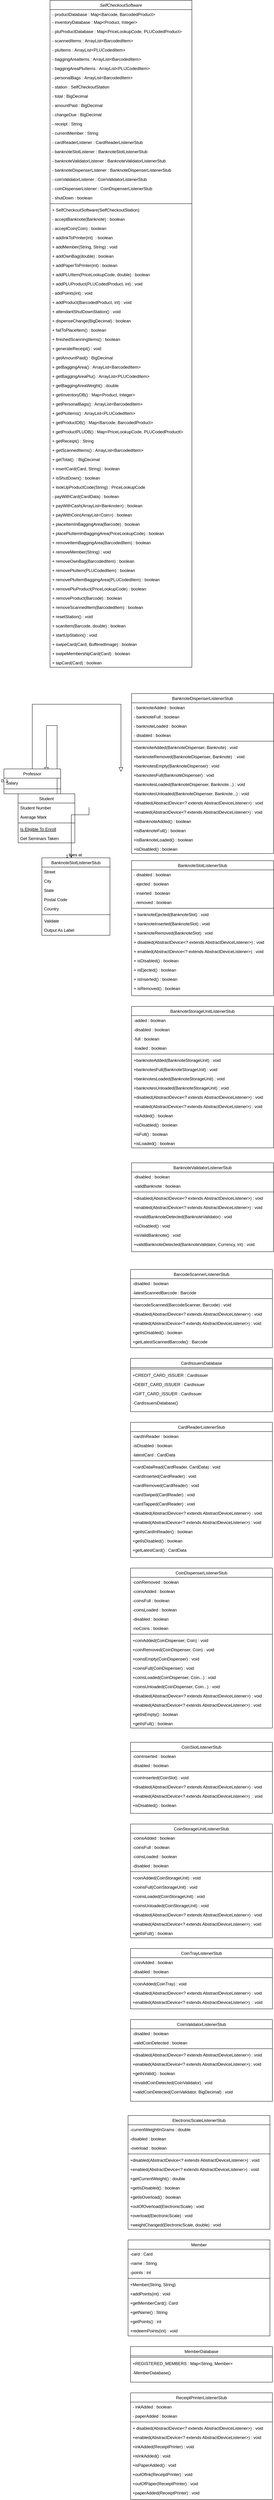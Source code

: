 <mxfile version="14.5.8" type="github">
  <diagram id="C5RBs43oDa-KdzZeNtuy" name="Page-1">
    <mxGraphModel dx="1639" dy="902" grid="1" gridSize="10" guides="1" tooltips="1" connect="1" arrows="1" fold="1" page="1" pageScale="1" pageWidth="827" pageHeight="1169" math="0" shadow="0">
      <root>
        <mxCell id="WIyWlLk6GJQsqaUBKTNV-0" />
        <mxCell id="WIyWlLk6GJQsqaUBKTNV-1" parent="WIyWlLk6GJQsqaUBKTNV-0" />
        <mxCell id="mJ9t62OVfJ-gxzXovsI--281" value="SelfCheckoutSoftware" style="swimlane;fontStyle=2;align=center;verticalAlign=top;childLayout=stackLayout;horizontal=1;startSize=26;horizontalStack=0;resizeParent=1;resizeLast=0;collapsible=1;marginBottom=0;rounded=0;shadow=0;strokeWidth=1;" vertex="1" parent="WIyWlLk6GJQsqaUBKTNV-1">
          <mxGeometry x="210" y="50" width="400" height="1876" as="geometry">
            <mxRectangle x="230" y="140" width="160" height="26" as="alternateBounds" />
          </mxGeometry>
        </mxCell>
        <mxCell id="mJ9t62OVfJ-gxzXovsI--282" value="- productDatabase : Map&lt;Barcode, BarcodedProduct&gt;" style="text;align=left;verticalAlign=top;spacingLeft=4;spacingRight=4;overflow=hidden;rotatable=0;points=[[0,0.5],[1,0.5]];portConstraint=eastwest;" vertex="1" parent="mJ9t62OVfJ-gxzXovsI--281">
          <mxGeometry y="26" width="400" height="22" as="geometry" />
        </mxCell>
        <mxCell id="mJ9t62OVfJ-gxzXovsI--283" value="- inventoryDatabase : Map&lt;Product, Integer&gt;" style="text;align=left;verticalAlign=top;spacingLeft=4;spacingRight=4;overflow=hidden;rotatable=0;points=[[0,0.5],[1,0.5]];portConstraint=eastwest;rounded=0;shadow=0;html=0;" vertex="1" parent="mJ9t62OVfJ-gxzXovsI--281">
          <mxGeometry y="48" width="400" height="26" as="geometry" />
        </mxCell>
        <mxCell id="mJ9t62OVfJ-gxzXovsI--284" value="- pluProductDatabase : Map&lt;PriceLookupCode, PLUCodedProduct&gt;" style="text;align=left;verticalAlign=top;spacingLeft=4;spacingRight=4;overflow=hidden;rotatable=0;points=[[0,0.5],[1,0.5]];portConstraint=eastwest;rounded=0;shadow=0;html=0;" vertex="1" parent="mJ9t62OVfJ-gxzXovsI--281">
          <mxGeometry y="74" width="400" height="26" as="geometry" />
        </mxCell>
        <mxCell id="mJ9t62OVfJ-gxzXovsI--285" value="- scannedItems : ArrayList&lt;BarcodedItem&gt;&#xa;" style="text;align=left;verticalAlign=top;spacingLeft=4;spacingRight=4;overflow=hidden;rotatable=0;points=[[0,0.5],[1,0.5]];portConstraint=eastwest;" vertex="1" parent="mJ9t62OVfJ-gxzXovsI--281">
          <mxGeometry y="100" width="400" height="26" as="geometry" />
        </mxCell>
        <mxCell id="mJ9t62OVfJ-gxzXovsI--286" value="- pluItems : ArrayList&lt;PLUCodedItem&gt;" style="text;align=left;verticalAlign=top;spacingLeft=4;spacingRight=4;overflow=hidden;rotatable=0;points=[[0,0.5],[1,0.5]];portConstraint=eastwest;rounded=0;shadow=0;html=0;" vertex="1" parent="mJ9t62OVfJ-gxzXovsI--281">
          <mxGeometry y="126" width="400" height="26" as="geometry" />
        </mxCell>
        <mxCell id="mJ9t62OVfJ-gxzXovsI--287" value="- baggingAreaItems : ArrayList&lt;BarcodedItem&gt;" style="text;align=left;verticalAlign=top;spacingLeft=4;spacingRight=4;overflow=hidden;rotatable=0;points=[[0,0.5],[1,0.5]];portConstraint=eastwest;rounded=0;shadow=0;html=0;" vertex="1" parent="mJ9t62OVfJ-gxzXovsI--281">
          <mxGeometry y="152" width="400" height="26" as="geometry" />
        </mxCell>
        <mxCell id="mJ9t62OVfJ-gxzXovsI--288" value="- baggingAreaPluItems : ArrayList&lt;PLUCodedItem&gt;" style="text;align=left;verticalAlign=top;spacingLeft=4;spacingRight=4;overflow=hidden;rotatable=0;points=[[0,0.5],[1,0.5]];portConstraint=eastwest;rounded=0;shadow=0;html=0;" vertex="1" parent="mJ9t62OVfJ-gxzXovsI--281">
          <mxGeometry y="178" width="400" height="26" as="geometry" />
        </mxCell>
        <mxCell id="mJ9t62OVfJ-gxzXovsI--289" value="- personalBags : ArrayList&lt;BarcodedItem&gt;" style="text;align=left;verticalAlign=top;spacingLeft=4;spacingRight=4;overflow=hidden;rotatable=0;points=[[0,0.5],[1,0.5]];portConstraint=eastwest;rounded=0;shadow=0;html=0;" vertex="1" parent="mJ9t62OVfJ-gxzXovsI--281">
          <mxGeometry y="204" width="400" height="26" as="geometry" />
        </mxCell>
        <mxCell id="mJ9t62OVfJ-gxzXovsI--290" value="- station : SelfCheckoutStation" style="text;align=left;verticalAlign=top;spacingLeft=4;spacingRight=4;overflow=hidden;rotatable=0;points=[[0,0.5],[1,0.5]];portConstraint=eastwest;rounded=0;shadow=0;html=0;" vertex="1" parent="mJ9t62OVfJ-gxzXovsI--281">
          <mxGeometry y="230" width="400" height="26" as="geometry" />
        </mxCell>
        <mxCell id="mJ9t62OVfJ-gxzXovsI--291" value="- total : BigDecimal" style="text;align=left;verticalAlign=top;spacingLeft=4;spacingRight=4;overflow=hidden;rotatable=0;points=[[0,0.5],[1,0.5]];portConstraint=eastwest;rounded=0;shadow=0;html=0;" vertex="1" parent="mJ9t62OVfJ-gxzXovsI--281">
          <mxGeometry y="256" width="400" height="26" as="geometry" />
        </mxCell>
        <mxCell id="mJ9t62OVfJ-gxzXovsI--292" value="- amountPaid : BigDecimal" style="text;align=left;verticalAlign=top;spacingLeft=4;spacingRight=4;overflow=hidden;rotatable=0;points=[[0,0.5],[1,0.5]];portConstraint=eastwest;rounded=0;shadow=0;html=0;" vertex="1" parent="mJ9t62OVfJ-gxzXovsI--281">
          <mxGeometry y="282" width="400" height="26" as="geometry" />
        </mxCell>
        <mxCell id="mJ9t62OVfJ-gxzXovsI--293" value="- changeDue : BigDecimal" style="text;align=left;verticalAlign=top;spacingLeft=4;spacingRight=4;overflow=hidden;rotatable=0;points=[[0,0.5],[1,0.5]];portConstraint=eastwest;rounded=0;shadow=0;html=0;" vertex="1" parent="mJ9t62OVfJ-gxzXovsI--281">
          <mxGeometry y="308" width="400" height="26" as="geometry" />
        </mxCell>
        <mxCell id="mJ9t62OVfJ-gxzXovsI--294" value="- receipt : String" style="text;align=left;verticalAlign=top;spacingLeft=4;spacingRight=4;overflow=hidden;rotatable=0;points=[[0,0.5],[1,0.5]];portConstraint=eastwest;rounded=0;shadow=0;html=0;" vertex="1" parent="mJ9t62OVfJ-gxzXovsI--281">
          <mxGeometry y="334" width="400" height="26" as="geometry" />
        </mxCell>
        <mxCell id="mJ9t62OVfJ-gxzXovsI--295" value="- currentMember : String" style="text;align=left;verticalAlign=top;spacingLeft=4;spacingRight=4;overflow=hidden;rotatable=0;points=[[0,0.5],[1,0.5]];portConstraint=eastwest;rounded=0;shadow=0;html=0;" vertex="1" parent="mJ9t62OVfJ-gxzXovsI--281">
          <mxGeometry y="360" width="400" height="26" as="geometry" />
        </mxCell>
        <mxCell id="mJ9t62OVfJ-gxzXovsI--296" value="- cardReaderListener : CardReaderListenerStub" style="text;align=left;verticalAlign=top;spacingLeft=4;spacingRight=4;overflow=hidden;rotatable=0;points=[[0,0.5],[1,0.5]];portConstraint=eastwest;rounded=0;shadow=0;html=0;" vertex="1" parent="mJ9t62OVfJ-gxzXovsI--281">
          <mxGeometry y="386" width="400" height="26" as="geometry" />
        </mxCell>
        <mxCell id="mJ9t62OVfJ-gxzXovsI--297" value="- banknoteSlotListener : BanknoteSlotListenerStub" style="text;align=left;verticalAlign=top;spacingLeft=4;spacingRight=4;overflow=hidden;rotatable=0;points=[[0,0.5],[1,0.5]];portConstraint=eastwest;rounded=0;shadow=0;html=0;" vertex="1" parent="mJ9t62OVfJ-gxzXovsI--281">
          <mxGeometry y="412" width="400" height="26" as="geometry" />
        </mxCell>
        <mxCell id="mJ9t62OVfJ-gxzXovsI--298" value="- banknoteValidatorListener : BanknoteValidatorListenerStub" style="text;align=left;verticalAlign=top;spacingLeft=4;spacingRight=4;overflow=hidden;rotatable=0;points=[[0,0.5],[1,0.5]];portConstraint=eastwest;rounded=0;shadow=0;html=0;" vertex="1" parent="mJ9t62OVfJ-gxzXovsI--281">
          <mxGeometry y="438" width="400" height="26" as="geometry" />
        </mxCell>
        <mxCell id="mJ9t62OVfJ-gxzXovsI--299" value="- banknoteDispenserListener : BanknoteDispenserListenerStub" style="text;align=left;verticalAlign=top;spacingLeft=4;spacingRight=4;overflow=hidden;rotatable=0;points=[[0,0.5],[1,0.5]];portConstraint=eastwest;rounded=0;shadow=0;html=0;" vertex="1" parent="mJ9t62OVfJ-gxzXovsI--281">
          <mxGeometry y="464" width="400" height="26" as="geometry" />
        </mxCell>
        <mxCell id="mJ9t62OVfJ-gxzXovsI--300" value="- coinValidatorListener : CoinValidatorListenerStub" style="text;align=left;verticalAlign=top;spacingLeft=4;spacingRight=4;overflow=hidden;rotatable=0;points=[[0,0.5],[1,0.5]];portConstraint=eastwest;rounded=0;shadow=0;html=0;" vertex="1" parent="mJ9t62OVfJ-gxzXovsI--281">
          <mxGeometry y="490" width="400" height="26" as="geometry" />
        </mxCell>
        <mxCell id="mJ9t62OVfJ-gxzXovsI--301" value="- coinDispenserListener : CoinDispenserListenerStub" style="text;align=left;verticalAlign=top;spacingLeft=4;spacingRight=4;overflow=hidden;rotatable=0;points=[[0,0.5],[1,0.5]];portConstraint=eastwest;rounded=0;shadow=0;html=0;" vertex="1" parent="mJ9t62OVfJ-gxzXovsI--281">
          <mxGeometry y="516" width="400" height="26" as="geometry" />
        </mxCell>
        <mxCell id="mJ9t62OVfJ-gxzXovsI--302" value="- shutDown : boolean" style="text;align=left;verticalAlign=top;spacingLeft=4;spacingRight=4;overflow=hidden;rotatable=0;points=[[0,0.5],[1,0.5]];portConstraint=eastwest;rounded=0;shadow=0;html=0;" vertex="1" parent="mJ9t62OVfJ-gxzXovsI--281">
          <mxGeometry y="542" width="400" height="26" as="geometry" />
        </mxCell>
        <mxCell id="mJ9t62OVfJ-gxzXovsI--303" value="" style="line;html=1;strokeWidth=1;align=left;verticalAlign=middle;spacingTop=-1;spacingLeft=3;spacingRight=3;rotatable=0;labelPosition=right;points=[];portConstraint=eastwest;" vertex="1" parent="mJ9t62OVfJ-gxzXovsI--281">
          <mxGeometry y="568" width="400" height="8" as="geometry" />
        </mxCell>
        <mxCell id="mJ9t62OVfJ-gxzXovsI--304" value="+ SelfCheckoutSoftware(SelfCheckoutStation)" style="text;align=left;verticalAlign=top;spacingLeft=4;spacingRight=4;overflow=hidden;rotatable=0;points=[[0,0.5],[1,0.5]];portConstraint=eastwest;rounded=0;shadow=0;html=0;" vertex="1" parent="mJ9t62OVfJ-gxzXovsI--281">
          <mxGeometry y="576" width="400" height="26" as="geometry" />
        </mxCell>
        <mxCell id="mJ9t62OVfJ-gxzXovsI--305" value="- acceptBanknote(Banknote) : boolean&#xa;" style="text;align=left;verticalAlign=top;spacingLeft=4;spacingRight=4;overflow=hidden;rotatable=0;points=[[0,0.5],[1,0.5]];portConstraint=eastwest;rounded=0;shadow=0;html=0;" vertex="1" parent="mJ9t62OVfJ-gxzXovsI--281">
          <mxGeometry y="602" width="400" height="26" as="geometry" />
        </mxCell>
        <mxCell id="mJ9t62OVfJ-gxzXovsI--306" value="- acceptCoin(Coin) : boolean" style="text;align=left;verticalAlign=top;spacingLeft=4;spacingRight=4;overflow=hidden;rotatable=0;points=[[0,0.5],[1,0.5]];portConstraint=eastwest;rounded=0;shadow=0;html=0;" vertex="1" parent="mJ9t62OVfJ-gxzXovsI--281">
          <mxGeometry y="628" width="400" height="26" as="geometry" />
        </mxCell>
        <mxCell id="mJ9t62OVfJ-gxzXovsI--307" value="+ addInkToPrinter(int)  : boolean" style="text;align=left;verticalAlign=top;spacingLeft=4;spacingRight=4;overflow=hidden;rotatable=0;points=[[0,0.5],[1,0.5]];portConstraint=eastwest;rounded=0;shadow=0;html=0;" vertex="1" parent="mJ9t62OVfJ-gxzXovsI--281">
          <mxGeometry y="654" width="400" height="26" as="geometry" />
        </mxCell>
        <mxCell id="mJ9t62OVfJ-gxzXovsI--308" value="+ addMember(String, String) : void" style="text;align=left;verticalAlign=top;spacingLeft=4;spacingRight=4;overflow=hidden;rotatable=0;points=[[0,0.5],[1,0.5]];portConstraint=eastwest;rounded=0;shadow=0;html=0;" vertex="1" parent="mJ9t62OVfJ-gxzXovsI--281">
          <mxGeometry y="680" width="400" height="26" as="geometry" />
        </mxCell>
        <mxCell id="mJ9t62OVfJ-gxzXovsI--309" value="+ addOwnBag(double) : boolean&#xa;" style="text;align=left;verticalAlign=top;spacingLeft=4;spacingRight=4;overflow=hidden;rotatable=0;points=[[0,0.5],[1,0.5]];portConstraint=eastwest;rounded=0;shadow=0;html=0;" vertex="1" parent="mJ9t62OVfJ-gxzXovsI--281">
          <mxGeometry y="706" width="400" height="26" as="geometry" />
        </mxCell>
        <mxCell id="mJ9t62OVfJ-gxzXovsI--310" value="+ addPaperToPrinter(int) : boolean&#xa;" style="text;align=left;verticalAlign=top;spacingLeft=4;spacingRight=4;overflow=hidden;rotatable=0;points=[[0,0.5],[1,0.5]];portConstraint=eastwest;rounded=0;shadow=0;html=0;" vertex="1" parent="mJ9t62OVfJ-gxzXovsI--281">
          <mxGeometry y="732" width="400" height="26" as="geometry" />
        </mxCell>
        <mxCell id="mJ9t62OVfJ-gxzXovsI--311" value="+ addPLUItem(PriceLookupCode, double) : boolean&#xa;" style="text;align=left;verticalAlign=top;spacingLeft=4;spacingRight=4;overflow=hidden;rotatable=0;points=[[0,0.5],[1,0.5]];portConstraint=eastwest;rounded=0;shadow=0;html=0;" vertex="1" parent="mJ9t62OVfJ-gxzXovsI--281">
          <mxGeometry y="758" width="400" height="26" as="geometry" />
        </mxCell>
        <mxCell id="mJ9t62OVfJ-gxzXovsI--312" value="+ addPLUProduct(PLUCodedProduct, int) : void&#xa;" style="text;align=left;verticalAlign=top;spacingLeft=4;spacingRight=4;overflow=hidden;rotatable=0;points=[[0,0.5],[1,0.5]];portConstraint=eastwest;rounded=0;shadow=0;html=0;" vertex="1" parent="mJ9t62OVfJ-gxzXovsI--281">
          <mxGeometry y="784" width="400" height="26" as="geometry" />
        </mxCell>
        <mxCell id="mJ9t62OVfJ-gxzXovsI--313" value="- addPoints(int) : void&#xa;" style="text;align=left;verticalAlign=top;spacingLeft=4;spacingRight=4;overflow=hidden;rotatable=0;points=[[0,0.5],[1,0.5]];portConstraint=eastwest;rounded=0;shadow=0;html=0;" vertex="1" parent="mJ9t62OVfJ-gxzXovsI--281">
          <mxGeometry y="810" width="400" height="26" as="geometry" />
        </mxCell>
        <mxCell id="mJ9t62OVfJ-gxzXovsI--314" value="+ addProduct(BarcodedProduct, int) : void&#xa;" style="text;align=left;verticalAlign=top;spacingLeft=4;spacingRight=4;overflow=hidden;rotatable=0;points=[[0,0.5],[1,0.5]];portConstraint=eastwest;rounded=0;shadow=0;html=0;" vertex="1" parent="mJ9t62OVfJ-gxzXovsI--281">
          <mxGeometry y="836" width="400" height="26" as="geometry" />
        </mxCell>
        <mxCell id="mJ9t62OVfJ-gxzXovsI--315" value="+ attendantShutDownStation() : void&#xa;" style="text;align=left;verticalAlign=top;spacingLeft=4;spacingRight=4;overflow=hidden;rotatable=0;points=[[0,0.5],[1,0.5]];portConstraint=eastwest;rounded=0;shadow=0;html=0;" vertex="1" parent="mJ9t62OVfJ-gxzXovsI--281">
          <mxGeometry y="862" width="400" height="26" as="geometry" />
        </mxCell>
        <mxCell id="mJ9t62OVfJ-gxzXovsI--316" value="+ dispenseChange(BigDecimal) : boolean&#xa;" style="text;align=left;verticalAlign=top;spacingLeft=4;spacingRight=4;overflow=hidden;rotatable=0;points=[[0,0.5],[1,0.5]];portConstraint=eastwest;rounded=0;shadow=0;html=0;" vertex="1" parent="mJ9t62OVfJ-gxzXovsI--281">
          <mxGeometry y="888" width="400" height="26" as="geometry" />
        </mxCell>
        <mxCell id="mJ9t62OVfJ-gxzXovsI--317" value="+ failToPlaceItem() : boolean&#xa;" style="text;align=left;verticalAlign=top;spacingLeft=4;spacingRight=4;overflow=hidden;rotatable=0;points=[[0,0.5],[1,0.5]];portConstraint=eastwest;rounded=0;shadow=0;html=0;" vertex="1" parent="mJ9t62OVfJ-gxzXovsI--281">
          <mxGeometry y="914" width="400" height="26" as="geometry" />
        </mxCell>
        <mxCell id="mJ9t62OVfJ-gxzXovsI--318" value="+ finishedScanningItems() : boolean&#xa;" style="text;align=left;verticalAlign=top;spacingLeft=4;spacingRight=4;overflow=hidden;rotatable=0;points=[[0,0.5],[1,0.5]];portConstraint=eastwest;rounded=0;shadow=0;html=0;" vertex="1" parent="mJ9t62OVfJ-gxzXovsI--281">
          <mxGeometry y="940" width="400" height="26" as="geometry" />
        </mxCell>
        <mxCell id="mJ9t62OVfJ-gxzXovsI--319" value="+ generateReceipt() : void&#xa;" style="text;align=left;verticalAlign=top;spacingLeft=4;spacingRight=4;overflow=hidden;rotatable=0;points=[[0,0.5],[1,0.5]];portConstraint=eastwest;rounded=0;shadow=0;html=0;" vertex="1" parent="mJ9t62OVfJ-gxzXovsI--281">
          <mxGeometry y="966" width="400" height="26" as="geometry" />
        </mxCell>
        <mxCell id="mJ9t62OVfJ-gxzXovsI--320" value="+ getAmountPaid() : BigDecimal&#xa;" style="text;align=left;verticalAlign=top;spacingLeft=4;spacingRight=4;overflow=hidden;rotatable=0;points=[[0,0.5],[1,0.5]];portConstraint=eastwest;rounded=0;shadow=0;html=0;" vertex="1" parent="mJ9t62OVfJ-gxzXovsI--281">
          <mxGeometry y="992" width="400" height="26" as="geometry" />
        </mxCell>
        <mxCell id="mJ9t62OVfJ-gxzXovsI--321" value="+ getBaggingArea() : ArrayList&lt;BarcodedItem&gt;&#xa;" style="text;align=left;verticalAlign=top;spacingLeft=4;spacingRight=4;overflow=hidden;rotatable=0;points=[[0,0.5],[1,0.5]];portConstraint=eastwest;rounded=0;shadow=0;html=0;" vertex="1" parent="mJ9t62OVfJ-gxzXovsI--281">
          <mxGeometry y="1018" width="400" height="26" as="geometry" />
        </mxCell>
        <mxCell id="mJ9t62OVfJ-gxzXovsI--322" value="+ getBaggingAreaPlu() : ArrayList&lt;PLUCodedItem&gt;&#xa;" style="text;align=left;verticalAlign=top;spacingLeft=4;spacingRight=4;overflow=hidden;rotatable=0;points=[[0,0.5],[1,0.5]];portConstraint=eastwest;rounded=0;shadow=0;html=0;" vertex="1" parent="mJ9t62OVfJ-gxzXovsI--281">
          <mxGeometry y="1044" width="400" height="26" as="geometry" />
        </mxCell>
        <mxCell id="mJ9t62OVfJ-gxzXovsI--323" value="+ getBaggingAreaWeight() : double&#xa;" style="text;align=left;verticalAlign=top;spacingLeft=4;spacingRight=4;overflow=hidden;rotatable=0;points=[[0,0.5],[1,0.5]];portConstraint=eastwest;rounded=0;shadow=0;html=0;" vertex="1" parent="mJ9t62OVfJ-gxzXovsI--281">
          <mxGeometry y="1070" width="400" height="26" as="geometry" />
        </mxCell>
        <mxCell id="mJ9t62OVfJ-gxzXovsI--324" value="+ getInventoryDB() : Map&lt;Product, Integer&gt;&#xa;" style="text;align=left;verticalAlign=top;spacingLeft=4;spacingRight=4;overflow=hidden;rotatable=0;points=[[0,0.5],[1,0.5]];portConstraint=eastwest;rounded=0;shadow=0;html=0;" vertex="1" parent="mJ9t62OVfJ-gxzXovsI--281">
          <mxGeometry y="1096" width="400" height="26" as="geometry" />
        </mxCell>
        <mxCell id="mJ9t62OVfJ-gxzXovsI--325" value="+ getPersonalBags() : ArrayList&lt;BarcodedItem&gt;&#xa;" style="text;align=left;verticalAlign=top;spacingLeft=4;spacingRight=4;overflow=hidden;rotatable=0;points=[[0,0.5],[1,0.5]];portConstraint=eastwest;rounded=0;shadow=0;html=0;" vertex="1" parent="mJ9t62OVfJ-gxzXovsI--281">
          <mxGeometry y="1122" width="400" height="26" as="geometry" />
        </mxCell>
        <mxCell id="mJ9t62OVfJ-gxzXovsI--326" value="+ getPluItems() : ArrayList&lt;PLUCodedItem&gt;&#xa;" style="text;align=left;verticalAlign=top;spacingLeft=4;spacingRight=4;overflow=hidden;rotatable=0;points=[[0,0.5],[1,0.5]];portConstraint=eastwest;rounded=0;shadow=0;html=0;" vertex="1" parent="mJ9t62OVfJ-gxzXovsI--281">
          <mxGeometry y="1148" width="400" height="26" as="geometry" />
        </mxCell>
        <mxCell id="mJ9t62OVfJ-gxzXovsI--327" value="+ getProductDB() : Map&lt;Barcode, BarcodedProduct&gt;&#xa;" style="text;align=left;verticalAlign=top;spacingLeft=4;spacingRight=4;overflow=hidden;rotatable=0;points=[[0,0.5],[1,0.5]];portConstraint=eastwest;rounded=0;shadow=0;html=0;" vertex="1" parent="mJ9t62OVfJ-gxzXovsI--281">
          <mxGeometry y="1174" width="400" height="26" as="geometry" />
        </mxCell>
        <mxCell id="mJ9t62OVfJ-gxzXovsI--328" value="+ getProductPLUDB() : Map&lt;PriceLookupCode, PLUCodedProductt&gt;&#xa;" style="text;align=left;verticalAlign=top;spacingLeft=4;spacingRight=4;overflow=hidden;rotatable=0;points=[[0,0.5],[1,0.5]];portConstraint=eastwest;rounded=0;shadow=0;html=0;" vertex="1" parent="mJ9t62OVfJ-gxzXovsI--281">
          <mxGeometry y="1200" width="400" height="26" as="geometry" />
        </mxCell>
        <mxCell id="mJ9t62OVfJ-gxzXovsI--329" value="+ getReceipt() : String&#xa;" style="text;align=left;verticalAlign=top;spacingLeft=4;spacingRight=4;overflow=hidden;rotatable=0;points=[[0,0.5],[1,0.5]];portConstraint=eastwest;rounded=0;shadow=0;html=0;" vertex="1" parent="mJ9t62OVfJ-gxzXovsI--281">
          <mxGeometry y="1226" width="400" height="26" as="geometry" />
        </mxCell>
        <mxCell id="mJ9t62OVfJ-gxzXovsI--330" value="+ getScannedItems() : ArrayList&lt;BarcodedItem&gt;&#xa;" style="text;align=left;verticalAlign=top;spacingLeft=4;spacingRight=4;overflow=hidden;rotatable=0;points=[[0,0.5],[1,0.5]];portConstraint=eastwest;rounded=0;shadow=0;html=0;" vertex="1" parent="mJ9t62OVfJ-gxzXovsI--281">
          <mxGeometry y="1252" width="400" height="26" as="geometry" />
        </mxCell>
        <mxCell id="mJ9t62OVfJ-gxzXovsI--331" value="+ getTotal()  : BigDecimal&#xa;" style="text;align=left;verticalAlign=top;spacingLeft=4;spacingRight=4;overflow=hidden;rotatable=0;points=[[0,0.5],[1,0.5]];portConstraint=eastwest;rounded=0;shadow=0;html=0;" vertex="1" parent="mJ9t62OVfJ-gxzXovsI--281">
          <mxGeometry y="1278" width="400" height="26" as="geometry" />
        </mxCell>
        <mxCell id="mJ9t62OVfJ-gxzXovsI--332" value="+ insertCard(Card, String) : boolean&#xa;" style="text;align=left;verticalAlign=top;spacingLeft=4;spacingRight=4;overflow=hidden;rotatable=0;points=[[0,0.5],[1,0.5]];portConstraint=eastwest;rounded=0;shadow=0;html=0;" vertex="1" parent="mJ9t62OVfJ-gxzXovsI--281">
          <mxGeometry y="1304" width="400" height="26" as="geometry" />
        </mxCell>
        <mxCell id="mJ9t62OVfJ-gxzXovsI--333" value="+ isShutDown() : boolean&#xa;" style="text;align=left;verticalAlign=top;spacingLeft=4;spacingRight=4;overflow=hidden;rotatable=0;points=[[0,0.5],[1,0.5]];portConstraint=eastwest;rounded=0;shadow=0;html=0;" vertex="1" parent="mJ9t62OVfJ-gxzXovsI--281">
          <mxGeometry y="1330" width="400" height="26" as="geometry" />
        </mxCell>
        <mxCell id="mJ9t62OVfJ-gxzXovsI--334" value="+ lookUpProductCode(String) : PriceLookupCode&#xa;" style="text;align=left;verticalAlign=top;spacingLeft=4;spacingRight=4;overflow=hidden;rotatable=0;points=[[0,0.5],[1,0.5]];portConstraint=eastwest;rounded=0;shadow=0;html=0;" vertex="1" parent="mJ9t62OVfJ-gxzXovsI--281">
          <mxGeometry y="1356" width="400" height="26" as="geometry" />
        </mxCell>
        <mxCell id="mJ9t62OVfJ-gxzXovsI--335" value="- payWithCard(CardData) : boolean&#xa;" style="text;align=left;verticalAlign=top;spacingLeft=4;spacingRight=4;overflow=hidden;rotatable=0;points=[[0,0.5],[1,0.5]];portConstraint=eastwest;rounded=0;shadow=0;html=0;" vertex="1" parent="mJ9t62OVfJ-gxzXovsI--281">
          <mxGeometry y="1382" width="400" height="26" as="geometry" />
        </mxCell>
        <mxCell id="mJ9t62OVfJ-gxzXovsI--336" value="+ payWithCash(ArrayList&lt;Banknote&gt;) : boolean&#xa;" style="text;align=left;verticalAlign=top;spacingLeft=4;spacingRight=4;overflow=hidden;rotatable=0;points=[[0,0.5],[1,0.5]];portConstraint=eastwest;rounded=0;shadow=0;html=0;" vertex="1" parent="mJ9t62OVfJ-gxzXovsI--281">
          <mxGeometry y="1408" width="400" height="26" as="geometry" />
        </mxCell>
        <mxCell id="mJ9t62OVfJ-gxzXovsI--337" value="+ payWithCoin(ArrayList&lt;Coin&gt;) : boolean&#xa;" style="text;align=left;verticalAlign=top;spacingLeft=4;spacingRight=4;overflow=hidden;rotatable=0;points=[[0,0.5],[1,0.5]];portConstraint=eastwest;rounded=0;shadow=0;html=0;" vertex="1" parent="mJ9t62OVfJ-gxzXovsI--281">
          <mxGeometry y="1434" width="400" height="26" as="geometry" />
        </mxCell>
        <mxCell id="mJ9t62OVfJ-gxzXovsI--338" value="+ placeItemInBaggingArea(Barcode) : boolean&#xa;" style="text;align=left;verticalAlign=top;spacingLeft=4;spacingRight=4;overflow=hidden;rotatable=0;points=[[0,0.5],[1,0.5]];portConstraint=eastwest;rounded=0;shadow=0;html=0;" vertex="1" parent="mJ9t62OVfJ-gxzXovsI--281">
          <mxGeometry y="1460" width="400" height="26" as="geometry" />
        </mxCell>
        <mxCell id="mJ9t62OVfJ-gxzXovsI--339" value="+ placePluItemInBaggingArea(PriceLookupCode) : boolean&#xa;" style="text;align=left;verticalAlign=top;spacingLeft=4;spacingRight=4;overflow=hidden;rotatable=0;points=[[0,0.5],[1,0.5]];portConstraint=eastwest;rounded=0;shadow=0;html=0;" vertex="1" parent="mJ9t62OVfJ-gxzXovsI--281">
          <mxGeometry y="1486" width="400" height="26" as="geometry" />
        </mxCell>
        <mxCell id="mJ9t62OVfJ-gxzXovsI--340" value="+ removeItemBaggingArea(BarcodedItem) : boolean" style="text;align=left;verticalAlign=top;spacingLeft=4;spacingRight=4;overflow=hidden;rotatable=0;points=[[0,0.5],[1,0.5]];portConstraint=eastwest;rounded=0;shadow=0;html=0;" vertex="1" parent="mJ9t62OVfJ-gxzXovsI--281">
          <mxGeometry y="1512" width="400" height="26" as="geometry" />
        </mxCell>
        <mxCell id="mJ9t62OVfJ-gxzXovsI--341" value="+ removeMember(String) : void&#xa;" style="text;align=left;verticalAlign=top;spacingLeft=4;spacingRight=4;overflow=hidden;rotatable=0;points=[[0,0.5],[1,0.5]];portConstraint=eastwest;rounded=0;shadow=0;html=0;" vertex="1" parent="mJ9t62OVfJ-gxzXovsI--281">
          <mxGeometry y="1538" width="400" height="26" as="geometry" />
        </mxCell>
        <mxCell id="mJ9t62OVfJ-gxzXovsI--342" value="+ removeOwnBag(BarcodedItem) : boolean&#xa;" style="text;align=left;verticalAlign=top;spacingLeft=4;spacingRight=4;overflow=hidden;rotatable=0;points=[[0,0.5],[1,0.5]];portConstraint=eastwest;rounded=0;shadow=0;html=0;" vertex="1" parent="mJ9t62OVfJ-gxzXovsI--281">
          <mxGeometry y="1564" width="400" height="26" as="geometry" />
        </mxCell>
        <mxCell id="mJ9t62OVfJ-gxzXovsI--343" value="+ removePluItem(PLUCodedItem) : boolean&#xa;" style="text;align=left;verticalAlign=top;spacingLeft=4;spacingRight=4;overflow=hidden;rotatable=0;points=[[0,0.5],[1,0.5]];portConstraint=eastwest;rounded=0;shadow=0;html=0;" vertex="1" parent="mJ9t62OVfJ-gxzXovsI--281">
          <mxGeometry y="1590" width="400" height="26" as="geometry" />
        </mxCell>
        <mxCell id="mJ9t62OVfJ-gxzXovsI--344" value="+ removePluItemBaggingArea(PLUCodedItem) : boolean&#xa;" style="text;align=left;verticalAlign=top;spacingLeft=4;spacingRight=4;overflow=hidden;rotatable=0;points=[[0,0.5],[1,0.5]];portConstraint=eastwest;rounded=0;shadow=0;html=0;" vertex="1" parent="mJ9t62OVfJ-gxzXovsI--281">
          <mxGeometry y="1616" width="400" height="26" as="geometry" />
        </mxCell>
        <mxCell id="mJ9t62OVfJ-gxzXovsI--345" value="+ removePluProduct(PriceLookupCode) : boolean&#xa;" style="text;align=left;verticalAlign=top;spacingLeft=4;spacingRight=4;overflow=hidden;rotatable=0;points=[[0,0.5],[1,0.5]];portConstraint=eastwest;rounded=0;shadow=0;html=0;" vertex="1" parent="mJ9t62OVfJ-gxzXovsI--281">
          <mxGeometry y="1642" width="400" height="26" as="geometry" />
        </mxCell>
        <mxCell id="mJ9t62OVfJ-gxzXovsI--346" value="+ removeProduct(Barcode) : boolean&#xa;" style="text;align=left;verticalAlign=top;spacingLeft=4;spacingRight=4;overflow=hidden;rotatable=0;points=[[0,0.5],[1,0.5]];portConstraint=eastwest;rounded=0;shadow=0;html=0;" vertex="1" parent="mJ9t62OVfJ-gxzXovsI--281">
          <mxGeometry y="1668" width="400" height="26" as="geometry" />
        </mxCell>
        <mxCell id="mJ9t62OVfJ-gxzXovsI--347" value="+ removeScannedItem(BarcodedItem) : boolean&#xa;" style="text;align=left;verticalAlign=top;spacingLeft=4;spacingRight=4;overflow=hidden;rotatable=0;points=[[0,0.5],[1,0.5]];portConstraint=eastwest;rounded=0;shadow=0;html=0;" vertex="1" parent="mJ9t62OVfJ-gxzXovsI--281">
          <mxGeometry y="1694" width="400" height="26" as="geometry" />
        </mxCell>
        <mxCell id="mJ9t62OVfJ-gxzXovsI--348" value="+ resetStation() : void&#xa;" style="text;align=left;verticalAlign=top;spacingLeft=4;spacingRight=4;overflow=hidden;rotatable=0;points=[[0,0.5],[1,0.5]];portConstraint=eastwest;rounded=0;shadow=0;html=0;" vertex="1" parent="mJ9t62OVfJ-gxzXovsI--281">
          <mxGeometry y="1720" width="400" height="26" as="geometry" />
        </mxCell>
        <mxCell id="mJ9t62OVfJ-gxzXovsI--349" value="+ scanItem(Barcode, double) : boolean&#xa;" style="text;align=left;verticalAlign=top;spacingLeft=4;spacingRight=4;overflow=hidden;rotatable=0;points=[[0,0.5],[1,0.5]];portConstraint=eastwest;rounded=0;shadow=0;html=0;" vertex="1" parent="mJ9t62OVfJ-gxzXovsI--281">
          <mxGeometry y="1746" width="400" height="26" as="geometry" />
        </mxCell>
        <mxCell id="mJ9t62OVfJ-gxzXovsI--350" value="+ startUpStation() : void&#xa;" style="text;align=left;verticalAlign=top;spacingLeft=4;spacingRight=4;overflow=hidden;rotatable=0;points=[[0,0.5],[1,0.5]];portConstraint=eastwest;rounded=0;shadow=0;html=0;" vertex="1" parent="mJ9t62OVfJ-gxzXovsI--281">
          <mxGeometry y="1772" width="400" height="26" as="geometry" />
        </mxCell>
        <mxCell id="mJ9t62OVfJ-gxzXovsI--351" value="+ swipeCard(Card, BufferedImage) : boolean&#xa;" style="text;align=left;verticalAlign=top;spacingLeft=4;spacingRight=4;overflow=hidden;rotatable=0;points=[[0,0.5],[1,0.5]];portConstraint=eastwest;rounded=0;shadow=0;html=0;" vertex="1" parent="mJ9t62OVfJ-gxzXovsI--281">
          <mxGeometry y="1798" width="400" height="26" as="geometry" />
        </mxCell>
        <mxCell id="mJ9t62OVfJ-gxzXovsI--352" value="+ swipeMembershipCard(Card) : boolean&#xa;" style="text;align=left;verticalAlign=top;spacingLeft=4;spacingRight=4;overflow=hidden;rotatable=0;points=[[0,0.5],[1,0.5]];portConstraint=eastwest;rounded=0;shadow=0;html=0;" vertex="1" parent="mJ9t62OVfJ-gxzXovsI--281">
          <mxGeometry y="1824" width="400" height="26" as="geometry" />
        </mxCell>
        <mxCell id="mJ9t62OVfJ-gxzXovsI--353" value="+ tapCard(Card) : boolean" style="text;align=left;verticalAlign=top;spacingLeft=4;spacingRight=4;overflow=hidden;rotatable=0;points=[[0,0.5],[1,0.5]];portConstraint=eastwest;rounded=0;shadow=0;html=0;" vertex="1" parent="mJ9t62OVfJ-gxzXovsI--281">
          <mxGeometry y="1850" width="400" height="26" as="geometry" />
        </mxCell>
        <mxCell id="mJ9t62OVfJ-gxzXovsI--354" value="Student" style="swimlane;fontStyle=0;align=center;verticalAlign=top;childLayout=stackLayout;horizontal=1;startSize=26;horizontalStack=0;resizeParent=1;resizeLast=0;collapsible=1;marginBottom=0;rounded=0;shadow=0;strokeWidth=1;" vertex="1" parent="WIyWlLk6GJQsqaUBKTNV-1">
          <mxGeometry x="120" y="2282" width="160" height="138" as="geometry">
            <mxRectangle x="130" y="380" width="160" height="26" as="alternateBounds" />
          </mxGeometry>
        </mxCell>
        <mxCell id="mJ9t62OVfJ-gxzXovsI--355" value="Student Number" style="text;align=left;verticalAlign=top;spacingLeft=4;spacingRight=4;overflow=hidden;rotatable=0;points=[[0,0.5],[1,0.5]];portConstraint=eastwest;" vertex="1" parent="mJ9t62OVfJ-gxzXovsI--354">
          <mxGeometry y="26" width="160" height="26" as="geometry" />
        </mxCell>
        <mxCell id="mJ9t62OVfJ-gxzXovsI--356" value="Average Mark" style="text;align=left;verticalAlign=top;spacingLeft=4;spacingRight=4;overflow=hidden;rotatable=0;points=[[0,0.5],[1,0.5]];portConstraint=eastwest;rounded=0;shadow=0;html=0;" vertex="1" parent="mJ9t62OVfJ-gxzXovsI--354">
          <mxGeometry y="52" width="160" height="26" as="geometry" />
        </mxCell>
        <mxCell id="mJ9t62OVfJ-gxzXovsI--357" value="" style="line;html=1;strokeWidth=1;align=left;verticalAlign=middle;spacingTop=-1;spacingLeft=3;spacingRight=3;rotatable=0;labelPosition=right;points=[];portConstraint=eastwest;" vertex="1" parent="mJ9t62OVfJ-gxzXovsI--354">
          <mxGeometry y="78" width="160" height="8" as="geometry" />
        </mxCell>
        <mxCell id="mJ9t62OVfJ-gxzXovsI--358" value="Is Eligible To Enroll" style="text;align=left;verticalAlign=top;spacingLeft=4;spacingRight=4;overflow=hidden;rotatable=0;points=[[0,0.5],[1,0.5]];portConstraint=eastwest;fontStyle=4" vertex="1" parent="mJ9t62OVfJ-gxzXovsI--354">
          <mxGeometry y="86" width="160" height="26" as="geometry" />
        </mxCell>
        <mxCell id="mJ9t62OVfJ-gxzXovsI--359" value="Get Seminars Taken" style="text;align=left;verticalAlign=top;spacingLeft=4;spacingRight=4;overflow=hidden;rotatable=0;points=[[0,0.5],[1,0.5]];portConstraint=eastwest;" vertex="1" parent="mJ9t62OVfJ-gxzXovsI--354">
          <mxGeometry y="112" width="160" height="26" as="geometry" />
        </mxCell>
        <mxCell id="mJ9t62OVfJ-gxzXovsI--360" value="" style="endArrow=block;endSize=10;endFill=0;shadow=0;strokeWidth=1;rounded=0;edgeStyle=elbowEdgeStyle;elbow=vertical;" edge="1" parent="WIyWlLk6GJQsqaUBKTNV-1" source="mJ9t62OVfJ-gxzXovsI--354">
          <mxGeometry width="160" relative="1" as="geometry">
            <mxPoint x="200" y="1365" as="sourcePoint" />
            <mxPoint x="200" y="2220" as="targetPoint" />
            <Array as="points">
              <mxPoint x="230" y="2090" />
            </Array>
          </mxGeometry>
        </mxCell>
        <mxCell id="mJ9t62OVfJ-gxzXovsI--361" value="Professor" style="swimlane;fontStyle=0;align=center;verticalAlign=top;childLayout=stackLayout;horizontal=1;startSize=26;horizontalStack=0;resizeParent=1;resizeLast=0;collapsible=1;marginBottom=0;rounded=0;shadow=0;strokeWidth=1;" vertex="1" parent="WIyWlLk6GJQsqaUBKTNV-1">
          <mxGeometry x="80" y="2212" width="160" height="70" as="geometry">
            <mxRectangle x="340" y="380" width="170" height="26" as="alternateBounds" />
          </mxGeometry>
        </mxCell>
        <mxCell id="mJ9t62OVfJ-gxzXovsI--362" value="Salary" style="text;align=left;verticalAlign=top;spacingLeft=4;spacingRight=4;overflow=hidden;rotatable=0;points=[[0,0.5],[1,0.5]];portConstraint=eastwest;" vertex="1" parent="mJ9t62OVfJ-gxzXovsI--361">
          <mxGeometry y="26" width="160" height="26" as="geometry" />
        </mxCell>
        <mxCell id="mJ9t62OVfJ-gxzXovsI--363" value="" style="line;html=1;strokeWidth=1;align=left;verticalAlign=middle;spacingTop=-1;spacingLeft=3;spacingRight=3;rotatable=0;labelPosition=right;points=[];portConstraint=eastwest;" vertex="1" parent="mJ9t62OVfJ-gxzXovsI--361">
          <mxGeometry y="52" width="160" height="8" as="geometry" />
        </mxCell>
        <mxCell id="mJ9t62OVfJ-gxzXovsI--364" value="" style="endArrow=block;endSize=10;endFill=0;shadow=0;strokeWidth=1;rounded=0;edgeStyle=elbowEdgeStyle;elbow=vertical;" edge="1" parent="WIyWlLk6GJQsqaUBKTNV-1" source="mJ9t62OVfJ-gxzXovsI--361">
          <mxGeometry width="160" relative="1" as="geometry">
            <mxPoint x="210" y="1535" as="sourcePoint" />
            <mxPoint x="410" y="2220" as="targetPoint" />
            <Array as="points">
              <mxPoint x="400" y="2030" />
              <mxPoint x="520" y="1692" />
              <mxPoint x="380" y="1772" />
            </Array>
          </mxGeometry>
        </mxCell>
        <mxCell id="mJ9t62OVfJ-gxzXovsI--365" value="BanknoteSlotListenerStub" style="swimlane;fontStyle=0;align=center;verticalAlign=top;childLayout=stackLayout;horizontal=1;startSize=26;horizontalStack=0;resizeParent=1;resizeLast=0;collapsible=1;marginBottom=0;rounded=0;shadow=0;strokeWidth=1;" vertex="1" parent="WIyWlLk6GJQsqaUBKTNV-1">
          <mxGeometry x="187" y="2462" width="192" height="218" as="geometry">
            <mxRectangle x="550" y="140" width="160" height="26" as="alternateBounds" />
          </mxGeometry>
        </mxCell>
        <mxCell id="mJ9t62OVfJ-gxzXovsI--366" value="Street" style="text;align=left;verticalAlign=top;spacingLeft=4;spacingRight=4;overflow=hidden;rotatable=0;points=[[0,0.5],[1,0.5]];portConstraint=eastwest;" vertex="1" parent="mJ9t62OVfJ-gxzXovsI--365">
          <mxGeometry y="26" width="192" height="26" as="geometry" />
        </mxCell>
        <mxCell id="mJ9t62OVfJ-gxzXovsI--367" value="City" style="text;align=left;verticalAlign=top;spacingLeft=4;spacingRight=4;overflow=hidden;rotatable=0;points=[[0,0.5],[1,0.5]];portConstraint=eastwest;rounded=0;shadow=0;html=0;" vertex="1" parent="mJ9t62OVfJ-gxzXovsI--365">
          <mxGeometry y="52" width="192" height="26" as="geometry" />
        </mxCell>
        <mxCell id="mJ9t62OVfJ-gxzXovsI--368" value="State" style="text;align=left;verticalAlign=top;spacingLeft=4;spacingRight=4;overflow=hidden;rotatable=0;points=[[0,0.5],[1,0.5]];portConstraint=eastwest;rounded=0;shadow=0;html=0;" vertex="1" parent="mJ9t62OVfJ-gxzXovsI--365">
          <mxGeometry y="78" width="192" height="26" as="geometry" />
        </mxCell>
        <mxCell id="mJ9t62OVfJ-gxzXovsI--369" value="Postal Code" style="text;align=left;verticalAlign=top;spacingLeft=4;spacingRight=4;overflow=hidden;rotatable=0;points=[[0,0.5],[1,0.5]];portConstraint=eastwest;rounded=0;shadow=0;html=0;" vertex="1" parent="mJ9t62OVfJ-gxzXovsI--365">
          <mxGeometry y="104" width="192" height="26" as="geometry" />
        </mxCell>
        <mxCell id="mJ9t62OVfJ-gxzXovsI--370" value="Country" style="text;align=left;verticalAlign=top;spacingLeft=4;spacingRight=4;overflow=hidden;rotatable=0;points=[[0,0.5],[1,0.5]];portConstraint=eastwest;rounded=0;shadow=0;html=0;" vertex="1" parent="mJ9t62OVfJ-gxzXovsI--365">
          <mxGeometry y="130" width="192" height="26" as="geometry" />
        </mxCell>
        <mxCell id="mJ9t62OVfJ-gxzXovsI--371" value="" style="line;html=1;strokeWidth=1;align=left;verticalAlign=middle;spacingTop=-1;spacingLeft=3;spacingRight=3;rotatable=0;labelPosition=right;points=[];portConstraint=eastwest;" vertex="1" parent="mJ9t62OVfJ-gxzXovsI--365">
          <mxGeometry y="156" width="192" height="8" as="geometry" />
        </mxCell>
        <mxCell id="mJ9t62OVfJ-gxzXovsI--372" value="Validate" style="text;align=left;verticalAlign=top;spacingLeft=4;spacingRight=4;overflow=hidden;rotatable=0;points=[[0,0.5],[1,0.5]];portConstraint=eastwest;" vertex="1" parent="mJ9t62OVfJ-gxzXovsI--365">
          <mxGeometry y="164" width="192" height="26" as="geometry" />
        </mxCell>
        <mxCell id="mJ9t62OVfJ-gxzXovsI--373" value="Output As Label" style="text;align=left;verticalAlign=top;spacingLeft=4;spacingRight=4;overflow=hidden;rotatable=0;points=[[0,0.5],[1,0.5]];portConstraint=eastwest;" vertex="1" parent="mJ9t62OVfJ-gxzXovsI--365">
          <mxGeometry y="190" width="192" height="26" as="geometry" />
        </mxCell>
        <mxCell id="mJ9t62OVfJ-gxzXovsI--374" value="" style="endArrow=open;shadow=0;strokeWidth=1;rounded=0;endFill=1;edgeStyle=elbowEdgeStyle;elbow=vertical;" edge="1" parent="WIyWlLk6GJQsqaUBKTNV-1" target="mJ9t62OVfJ-gxzXovsI--365">
          <mxGeometry x="0.5" y="41" relative="1" as="geometry">
            <mxPoint x="320" y="2320" as="sourcePoint" />
            <mxPoint x="640" y="2344" as="targetPoint" />
            <mxPoint x="-40" y="32" as="offset" />
            <Array as="points">
              <mxPoint x="270" y="2341" />
            </Array>
          </mxGeometry>
        </mxCell>
        <mxCell id="mJ9t62OVfJ-gxzXovsI--375" value="0..1" style="resizable=0;align=left;verticalAlign=bottom;labelBackgroundColor=none;fontSize=12;" connectable="0" vertex="1" parent="mJ9t62OVfJ-gxzXovsI--374">
          <mxGeometry x="-1" relative="1" as="geometry">
            <mxPoint x="-250" y="-66" as="offset" />
          </mxGeometry>
        </mxCell>
        <mxCell id="mJ9t62OVfJ-gxzXovsI--376" value="1" style="resizable=0;align=right;verticalAlign=bottom;labelBackgroundColor=none;fontSize=12;" connectable="0" vertex="1" parent="mJ9t62OVfJ-gxzXovsI--374">
          <mxGeometry x="1" relative="1" as="geometry">
            <mxPoint x="-7" y="4" as="offset" />
          </mxGeometry>
        </mxCell>
        <mxCell id="mJ9t62OVfJ-gxzXovsI--377" value="lives at" style="text;html=1;resizable=0;points=[];;align=center;verticalAlign=middle;labelBackgroundColor=none;rounded=0;shadow=0;strokeWidth=1;fontSize=12;" vertex="1" connectable="0" parent="mJ9t62OVfJ-gxzXovsI--374">
          <mxGeometry x="0.5" y="49" relative="1" as="geometry">
            <mxPoint x="-38" y="40" as="offset" />
          </mxGeometry>
        </mxCell>
        <mxCell id="mJ9t62OVfJ-gxzXovsI--378" value="BanknoteDispenserListenerStub" style="swimlane;fontStyle=0;align=center;verticalAlign=top;childLayout=stackLayout;horizontal=1;startSize=26;horizontalStack=0;resizeParent=1;resizeLast=0;collapsible=1;marginBottom=0;rounded=0;shadow=0;strokeWidth=1;" vertex="1" parent="WIyWlLk6GJQsqaUBKTNV-1">
          <mxGeometry x="440" y="2000" width="400" height="450" as="geometry">
            <mxRectangle x="550" y="140" width="160" height="26" as="alternateBounds" />
          </mxGeometry>
        </mxCell>
        <mxCell id="mJ9t62OVfJ-gxzXovsI--379" value="- banknoteAdded : boolean&#xa;" style="text;align=left;verticalAlign=top;spacingLeft=4;spacingRight=4;overflow=hidden;rotatable=0;points=[[0,0.5],[1,0.5]];portConstraint=eastwest;" vertex="1" parent="mJ9t62OVfJ-gxzXovsI--378">
          <mxGeometry y="26" width="400" height="26" as="geometry" />
        </mxCell>
        <mxCell id="mJ9t62OVfJ-gxzXovsI--380" value="- banknoteFull : boolean&#xa;" style="text;align=left;verticalAlign=top;spacingLeft=4;spacingRight=4;overflow=hidden;rotatable=0;points=[[0,0.5],[1,0.5]];portConstraint=eastwest;rounded=0;shadow=0;html=0;" vertex="1" parent="mJ9t62OVfJ-gxzXovsI--378">
          <mxGeometry y="52" width="400" height="26" as="geometry" />
        </mxCell>
        <mxCell id="mJ9t62OVfJ-gxzXovsI--381" value="- banknoteLoaded : boolean&#xa;" style="text;align=left;verticalAlign=top;spacingLeft=4;spacingRight=4;overflow=hidden;rotatable=0;points=[[0,0.5],[1,0.5]];portConstraint=eastwest;rounded=0;shadow=0;html=0;" vertex="1" parent="mJ9t62OVfJ-gxzXovsI--378">
          <mxGeometry y="78" width="400" height="26" as="geometry" />
        </mxCell>
        <mxCell id="mJ9t62OVfJ-gxzXovsI--382" value="- disabled : boolean" style="text;align=left;verticalAlign=top;spacingLeft=4;spacingRight=4;overflow=hidden;rotatable=0;points=[[0,0.5],[1,0.5]];portConstraint=eastwest;rounded=0;shadow=0;html=0;" vertex="1" parent="mJ9t62OVfJ-gxzXovsI--378">
          <mxGeometry y="104" width="400" height="26" as="geometry" />
        </mxCell>
        <mxCell id="mJ9t62OVfJ-gxzXovsI--383" value="" style="line;html=1;strokeWidth=1;align=left;verticalAlign=middle;spacingTop=-1;spacingLeft=3;spacingRight=3;rotatable=0;labelPosition=right;points=[];portConstraint=eastwest;" vertex="1" parent="mJ9t62OVfJ-gxzXovsI--378">
          <mxGeometry y="130" width="400" height="8" as="geometry" />
        </mxCell>
        <mxCell id="mJ9t62OVfJ-gxzXovsI--384" value="+banknoteAdded(BanknoteDispenser, Banknote) : void&#xa;" style="text;align=left;verticalAlign=top;spacingLeft=4;spacingRight=4;overflow=hidden;rotatable=0;points=[[0,0.5],[1,0.5]];portConstraint=eastwest;" vertex="1" parent="mJ9t62OVfJ-gxzXovsI--378">
          <mxGeometry y="138" width="400" height="26" as="geometry" />
        </mxCell>
        <mxCell id="mJ9t62OVfJ-gxzXovsI--385" value="+banknoteRemoved(BanknoteDispenser, Banknote)  : void&#xa;" style="text;align=left;verticalAlign=top;spacingLeft=4;spacingRight=4;overflow=hidden;rotatable=0;points=[[0,0.5],[1,0.5]];portConstraint=eastwest;" vertex="1" parent="mJ9t62OVfJ-gxzXovsI--378">
          <mxGeometry y="164" width="400" height="26" as="geometry" />
        </mxCell>
        <mxCell id="mJ9t62OVfJ-gxzXovsI--386" value="+banknotesEmpty(BanknoteDispenser) : void&#xa;" style="text;align=left;verticalAlign=top;spacingLeft=4;spacingRight=4;overflow=hidden;rotatable=0;points=[[0,0.5],[1,0.5]];portConstraint=eastwest;" vertex="1" parent="mJ9t62OVfJ-gxzXovsI--378">
          <mxGeometry y="190" width="400" height="26" as="geometry" />
        </mxCell>
        <mxCell id="mJ9t62OVfJ-gxzXovsI--387" value="+banknotesFull(BanknoteDispenser) : void&#xa;" style="text;align=left;verticalAlign=top;spacingLeft=4;spacingRight=4;overflow=hidden;rotatable=0;points=[[0,0.5],[1,0.5]];portConstraint=eastwest;" vertex="1" parent="mJ9t62OVfJ-gxzXovsI--378">
          <mxGeometry y="216" width="400" height="26" as="geometry" />
        </mxCell>
        <mxCell id="mJ9t62OVfJ-gxzXovsI--388" value="+banknotesLoaded(BanknoteDispenser, Banknote...) : void&#xa;" style="text;align=left;verticalAlign=top;spacingLeft=4;spacingRight=4;overflow=hidden;rotatable=0;points=[[0,0.5],[1,0.5]];portConstraint=eastwest;" vertex="1" parent="mJ9t62OVfJ-gxzXovsI--378">
          <mxGeometry y="242" width="400" height="26" as="geometry" />
        </mxCell>
        <mxCell id="mJ9t62OVfJ-gxzXovsI--389" value="+banknotesUnloaded(BanknoteDispenser, Banknote...) : void&#xa;" style="text;align=left;verticalAlign=top;spacingLeft=4;spacingRight=4;overflow=hidden;rotatable=0;points=[[0,0.5],[1,0.5]];portConstraint=eastwest;" vertex="1" parent="mJ9t62OVfJ-gxzXovsI--378">
          <mxGeometry y="268" width="400" height="26" as="geometry" />
        </mxCell>
        <mxCell id="mJ9t62OVfJ-gxzXovsI--390" value="+disabled(AbstractDevice&lt;? extends AbstractDeviceListener&gt;) : void&#xa;" style="text;align=left;verticalAlign=top;spacingLeft=4;spacingRight=4;overflow=hidden;rotatable=0;points=[[0,0.5],[1,0.5]];portConstraint=eastwest;" vertex="1" parent="mJ9t62OVfJ-gxzXovsI--378">
          <mxGeometry y="294" width="400" height="26" as="geometry" />
        </mxCell>
        <mxCell id="mJ9t62OVfJ-gxzXovsI--391" value="+enabled(AbstractDevice&lt;? extends AbstractDeviceListener&gt;) : void&#xa;&#xa;" style="text;align=left;verticalAlign=top;spacingLeft=4;spacingRight=4;overflow=hidden;rotatable=0;points=[[0,0.5],[1,0.5]];portConstraint=eastwest;" vertex="1" parent="mJ9t62OVfJ-gxzXovsI--378">
          <mxGeometry y="320" width="400" height="26" as="geometry" />
        </mxCell>
        <mxCell id="mJ9t62OVfJ-gxzXovsI--392" value="+isBanknoteAdded() : boolean&#xa;" style="text;align=left;verticalAlign=top;spacingLeft=4;spacingRight=4;overflow=hidden;rotatable=0;points=[[0,0.5],[1,0.5]];portConstraint=eastwest;" vertex="1" parent="mJ9t62OVfJ-gxzXovsI--378">
          <mxGeometry y="346" width="400" height="26" as="geometry" />
        </mxCell>
        <mxCell id="mJ9t62OVfJ-gxzXovsI--393" value="+isBanknoteFull() : boolean" style="text;align=left;verticalAlign=top;spacingLeft=4;spacingRight=4;overflow=hidden;rotatable=0;points=[[0,0.5],[1,0.5]];portConstraint=eastwest;" vertex="1" parent="mJ9t62OVfJ-gxzXovsI--378">
          <mxGeometry y="372" width="400" height="26" as="geometry" />
        </mxCell>
        <mxCell id="mJ9t62OVfJ-gxzXovsI--394" value="+isBanknoteLoaded() : boolean" style="text;align=left;verticalAlign=top;spacingLeft=4;spacingRight=4;overflow=hidden;rotatable=0;points=[[0,0.5],[1,0.5]];portConstraint=eastwest;" vertex="1" parent="mJ9t62OVfJ-gxzXovsI--378">
          <mxGeometry y="398" width="400" height="26" as="geometry" />
        </mxCell>
        <mxCell id="mJ9t62OVfJ-gxzXovsI--395" value="+isDisabled() : boolean" style="text;align=left;verticalAlign=top;spacingLeft=4;spacingRight=4;overflow=hidden;rotatable=0;points=[[0,0.5],[1,0.5]];portConstraint=eastwest;" vertex="1" parent="mJ9t62OVfJ-gxzXovsI--378">
          <mxGeometry y="424" width="400" height="26" as="geometry" />
        </mxCell>
        <mxCell id="mJ9t62OVfJ-gxzXovsI--396" value="BanknoteSlotListenerStub" style="swimlane;fontStyle=0;align=center;verticalAlign=top;childLayout=stackLayout;horizontal=1;startSize=26;horizontalStack=0;resizeParent=1;resizeLast=0;collapsible=1;marginBottom=0;rounded=0;shadow=0;strokeWidth=1;" vertex="1" parent="WIyWlLk6GJQsqaUBKTNV-1">
          <mxGeometry x="440" y="2470" width="400" height="380" as="geometry">
            <mxRectangle x="550" y="140" width="160" height="26" as="alternateBounds" />
          </mxGeometry>
        </mxCell>
        <mxCell id="mJ9t62OVfJ-gxzXovsI--397" value="- disabled : boolean" style="text;align=left;verticalAlign=top;spacingLeft=4;spacingRight=4;overflow=hidden;rotatable=0;points=[[0,0.5],[1,0.5]];portConstraint=eastwest;rounded=0;shadow=0;html=0;" vertex="1" parent="mJ9t62OVfJ-gxzXovsI--396">
          <mxGeometry y="26" width="400" height="26" as="geometry" />
        </mxCell>
        <mxCell id="mJ9t62OVfJ-gxzXovsI--398" value="- ejected : boolean&#xa;" style="text;align=left;verticalAlign=top;spacingLeft=4;spacingRight=4;overflow=hidden;rotatable=0;points=[[0,0.5],[1,0.5]];portConstraint=eastwest;" vertex="1" parent="mJ9t62OVfJ-gxzXovsI--396">
          <mxGeometry y="52" width="400" height="26" as="geometry" />
        </mxCell>
        <mxCell id="mJ9t62OVfJ-gxzXovsI--399" value="- inserted : boolean" style="text;align=left;verticalAlign=top;spacingLeft=4;spacingRight=4;overflow=hidden;rotatable=0;points=[[0,0.5],[1,0.5]];portConstraint=eastwest;rounded=0;shadow=0;html=0;" vertex="1" parent="mJ9t62OVfJ-gxzXovsI--396">
          <mxGeometry y="78" width="400" height="26" as="geometry" />
        </mxCell>
        <mxCell id="mJ9t62OVfJ-gxzXovsI--400" value="- removed : boolean" style="text;align=left;verticalAlign=top;spacingLeft=4;spacingRight=4;overflow=hidden;rotatable=0;points=[[0,0.5],[1,0.5]];portConstraint=eastwest;rounded=0;shadow=0;html=0;" vertex="1" parent="mJ9t62OVfJ-gxzXovsI--396">
          <mxGeometry y="104" width="400" height="26" as="geometry" />
        </mxCell>
        <mxCell id="mJ9t62OVfJ-gxzXovsI--401" value="" style="line;html=1;strokeWidth=1;align=left;verticalAlign=middle;spacingTop=-1;spacingLeft=3;spacingRight=3;rotatable=0;labelPosition=right;points=[];portConstraint=eastwest;" vertex="1" parent="mJ9t62OVfJ-gxzXovsI--396">
          <mxGeometry y="130" width="400" height="8" as="geometry" />
        </mxCell>
        <mxCell id="mJ9t62OVfJ-gxzXovsI--402" value="+ banknoteEjected(BanknoteSlot) : void" style="text;align=left;verticalAlign=top;spacingLeft=4;spacingRight=4;overflow=hidden;rotatable=0;points=[[0,0.5],[1,0.5]];portConstraint=eastwest;" vertex="1" parent="mJ9t62OVfJ-gxzXovsI--396">
          <mxGeometry y="138" width="400" height="26" as="geometry" />
        </mxCell>
        <mxCell id="mJ9t62OVfJ-gxzXovsI--403" value="+ banknoteInserted(BanknoteSlot) : void&#xa;" style="text;align=left;verticalAlign=top;spacingLeft=4;spacingRight=4;overflow=hidden;rotatable=0;points=[[0,0.5],[1,0.5]];portConstraint=eastwest;" vertex="1" parent="mJ9t62OVfJ-gxzXovsI--396">
          <mxGeometry y="164" width="400" height="26" as="geometry" />
        </mxCell>
        <mxCell id="mJ9t62OVfJ-gxzXovsI--404" value="+ banknoteRemoved(BanknoteSlot) : void&#xa;" style="text;align=left;verticalAlign=top;spacingLeft=4;spacingRight=4;overflow=hidden;rotatable=0;points=[[0,0.5],[1,0.5]];portConstraint=eastwest;" vertex="1" parent="mJ9t62OVfJ-gxzXovsI--396">
          <mxGeometry y="190" width="400" height="26" as="geometry" />
        </mxCell>
        <mxCell id="mJ9t62OVfJ-gxzXovsI--405" value="+ disabled(AbstractDevice&lt;? extends AbstractDeviceListener&gt;) : void&#xa;" style="text;align=left;verticalAlign=top;spacingLeft=4;spacingRight=4;overflow=hidden;rotatable=0;points=[[0,0.5],[1,0.5]];portConstraint=eastwest;" vertex="1" parent="mJ9t62OVfJ-gxzXovsI--396">
          <mxGeometry y="216" width="400" height="26" as="geometry" />
        </mxCell>
        <mxCell id="mJ9t62OVfJ-gxzXovsI--406" value="+ enabled(AbstractDevice&lt;? extends AbstractDeviceListener&gt;) : void" style="text;align=left;verticalAlign=top;spacingLeft=4;spacingRight=4;overflow=hidden;rotatable=0;points=[[0,0.5],[1,0.5]];portConstraint=eastwest;" vertex="1" parent="mJ9t62OVfJ-gxzXovsI--396">
          <mxGeometry y="242" width="400" height="26" as="geometry" />
        </mxCell>
        <mxCell id="mJ9t62OVfJ-gxzXovsI--407" value="+ isDisabled() : boolean" style="text;align=left;verticalAlign=top;spacingLeft=4;spacingRight=4;overflow=hidden;rotatable=0;points=[[0,0.5],[1,0.5]];portConstraint=eastwest;" vertex="1" parent="mJ9t62OVfJ-gxzXovsI--396">
          <mxGeometry y="268" width="400" height="26" as="geometry" />
        </mxCell>
        <mxCell id="mJ9t62OVfJ-gxzXovsI--408" value="+ isEjected() : boolean&#xa;" style="text;align=left;verticalAlign=top;spacingLeft=4;spacingRight=4;overflow=hidden;rotatable=0;points=[[0,0.5],[1,0.5]];portConstraint=eastwest;" vertex="1" parent="mJ9t62OVfJ-gxzXovsI--396">
          <mxGeometry y="294" width="400" height="26" as="geometry" />
        </mxCell>
        <mxCell id="mJ9t62OVfJ-gxzXovsI--409" value="+ isInserted() : boolean" style="text;align=left;verticalAlign=top;spacingLeft=4;spacingRight=4;overflow=hidden;rotatable=0;points=[[0,0.5],[1,0.5]];portConstraint=eastwest;" vertex="1" parent="mJ9t62OVfJ-gxzXovsI--396">
          <mxGeometry y="320" width="400" height="26" as="geometry" />
        </mxCell>
        <mxCell id="mJ9t62OVfJ-gxzXovsI--410" value="+ isRemoved() : boolean&#xa;" style="text;align=left;verticalAlign=top;spacingLeft=4;spacingRight=4;overflow=hidden;rotatable=0;points=[[0,0.5],[1,0.5]];portConstraint=eastwest;" vertex="1" parent="mJ9t62OVfJ-gxzXovsI--396">
          <mxGeometry y="346" width="400" height="26" as="geometry" />
        </mxCell>
        <mxCell id="mJ9t62OVfJ-gxzXovsI--411" value="BanknoteStorageUnitListenerStub" style="swimlane;fontStyle=0;align=center;verticalAlign=top;childLayout=stackLayout;horizontal=1;startSize=26;horizontalStack=0;resizeParent=1;resizeLast=0;collapsible=1;marginBottom=0;rounded=0;shadow=0;strokeWidth=1;" vertex="1" parent="WIyWlLk6GJQsqaUBKTNV-1">
          <mxGeometry x="440" y="2880" width="400" height="398" as="geometry">
            <mxRectangle x="550" y="140" width="160" height="26" as="alternateBounds" />
          </mxGeometry>
        </mxCell>
        <mxCell id="mJ9t62OVfJ-gxzXovsI--412" value="-added : boolean&#xa;" style="text;align=left;verticalAlign=top;spacingLeft=4;spacingRight=4;overflow=hidden;rotatable=0;points=[[0,0.5],[1,0.5]];portConstraint=eastwest;rounded=0;shadow=0;html=0;" vertex="1" parent="mJ9t62OVfJ-gxzXovsI--411">
          <mxGeometry y="26" width="400" height="26" as="geometry" />
        </mxCell>
        <mxCell id="mJ9t62OVfJ-gxzXovsI--413" value="-disabled : boolean&#xa;" style="text;align=left;verticalAlign=top;spacingLeft=4;spacingRight=4;overflow=hidden;rotatable=0;points=[[0,0.5],[1,0.5]];portConstraint=eastwest;" vertex="1" parent="mJ9t62OVfJ-gxzXovsI--411">
          <mxGeometry y="52" width="400" height="26" as="geometry" />
        </mxCell>
        <mxCell id="mJ9t62OVfJ-gxzXovsI--414" value="-full : boolean&#xa;" style="text;align=left;verticalAlign=top;spacingLeft=4;spacingRight=4;overflow=hidden;rotatable=0;points=[[0,0.5],[1,0.5]];portConstraint=eastwest;rounded=0;shadow=0;html=0;" vertex="1" parent="mJ9t62OVfJ-gxzXovsI--411">
          <mxGeometry y="78" width="400" height="26" as="geometry" />
        </mxCell>
        <mxCell id="mJ9t62OVfJ-gxzXovsI--415" value="-loaded : boolean&#xa;" style="text;align=left;verticalAlign=top;spacingLeft=4;spacingRight=4;overflow=hidden;rotatable=0;points=[[0,0.5],[1,0.5]];portConstraint=eastwest;rounded=0;shadow=0;html=0;" vertex="1" parent="mJ9t62OVfJ-gxzXovsI--411">
          <mxGeometry y="104" width="400" height="26" as="geometry" />
        </mxCell>
        <mxCell id="mJ9t62OVfJ-gxzXovsI--416" value="" style="line;html=1;strokeWidth=1;align=left;verticalAlign=middle;spacingTop=-1;spacingLeft=3;spacingRight=3;rotatable=0;labelPosition=right;points=[];portConstraint=eastwest;" vertex="1" parent="mJ9t62OVfJ-gxzXovsI--411">
          <mxGeometry y="130" width="400" height="8" as="geometry" />
        </mxCell>
        <mxCell id="mJ9t62OVfJ-gxzXovsI--417" value="+banknoteAdded(BanknoteStorageUnit) : void&#xa;" style="text;align=left;verticalAlign=top;spacingLeft=4;spacingRight=4;overflow=hidden;rotatable=0;points=[[0,0.5],[1,0.5]];portConstraint=eastwest;" vertex="1" parent="mJ9t62OVfJ-gxzXovsI--411">
          <mxGeometry y="138" width="400" height="26" as="geometry" />
        </mxCell>
        <mxCell id="mJ9t62OVfJ-gxzXovsI--418" value="+banknotesFull(BanknoteStorageUnit) : void" style="text;align=left;verticalAlign=top;spacingLeft=4;spacingRight=4;overflow=hidden;rotatable=0;points=[[0,0.5],[1,0.5]];portConstraint=eastwest;" vertex="1" parent="mJ9t62OVfJ-gxzXovsI--411">
          <mxGeometry y="164" width="400" height="26" as="geometry" />
        </mxCell>
        <mxCell id="mJ9t62OVfJ-gxzXovsI--419" value="+banknotesLoaded(BanknoteStorageUnit) : void&#xa;" style="text;align=left;verticalAlign=top;spacingLeft=4;spacingRight=4;overflow=hidden;rotatable=0;points=[[0,0.5],[1,0.5]];portConstraint=eastwest;" vertex="1" parent="mJ9t62OVfJ-gxzXovsI--411">
          <mxGeometry y="190" width="400" height="26" as="geometry" />
        </mxCell>
        <mxCell id="mJ9t62OVfJ-gxzXovsI--420" value="+banknotesUnloaded(BanknoteStorageUnit) : void&#xa;" style="text;align=left;verticalAlign=top;spacingLeft=4;spacingRight=4;overflow=hidden;rotatable=0;points=[[0,0.5],[1,0.5]];portConstraint=eastwest;" vertex="1" parent="mJ9t62OVfJ-gxzXovsI--411">
          <mxGeometry y="216" width="400" height="26" as="geometry" />
        </mxCell>
        <mxCell id="mJ9t62OVfJ-gxzXovsI--421" value="+disabled(AbstractDevice&lt;? extends AbstractDeviceListener&gt;) : void&#xa;" style="text;align=left;verticalAlign=top;spacingLeft=4;spacingRight=4;overflow=hidden;rotatable=0;points=[[0,0.5],[1,0.5]];portConstraint=eastwest;" vertex="1" parent="mJ9t62OVfJ-gxzXovsI--411">
          <mxGeometry y="242" width="400" height="26" as="geometry" />
        </mxCell>
        <mxCell id="mJ9t62OVfJ-gxzXovsI--422" value="+enabled(AbstractDevice&lt;? extends AbstractDeviceListener&gt;) : void&#xa;" style="text;align=left;verticalAlign=top;spacingLeft=4;spacingRight=4;overflow=hidden;rotatable=0;points=[[0,0.5],[1,0.5]];portConstraint=eastwest;" vertex="1" parent="mJ9t62OVfJ-gxzXovsI--411">
          <mxGeometry y="268" width="400" height="26" as="geometry" />
        </mxCell>
        <mxCell id="mJ9t62OVfJ-gxzXovsI--423" value="+isAdded() : boolean&#xa;" style="text;align=left;verticalAlign=top;spacingLeft=4;spacingRight=4;overflow=hidden;rotatable=0;points=[[0,0.5],[1,0.5]];portConstraint=eastwest;" vertex="1" parent="mJ9t62OVfJ-gxzXovsI--411">
          <mxGeometry y="294" width="400" height="26" as="geometry" />
        </mxCell>
        <mxCell id="mJ9t62OVfJ-gxzXovsI--424" value="+isDisabled() : boolean&#xa;" style="text;align=left;verticalAlign=top;spacingLeft=4;spacingRight=4;overflow=hidden;rotatable=0;points=[[0,0.5],[1,0.5]];portConstraint=eastwest;" vertex="1" parent="mJ9t62OVfJ-gxzXovsI--411">
          <mxGeometry y="320" width="400" height="26" as="geometry" />
        </mxCell>
        <mxCell id="mJ9t62OVfJ-gxzXovsI--425" value="+isFull() : boolean&#xa;" style="text;align=left;verticalAlign=top;spacingLeft=4;spacingRight=4;overflow=hidden;rotatable=0;points=[[0,0.5],[1,0.5]];portConstraint=eastwest;" vertex="1" parent="mJ9t62OVfJ-gxzXovsI--411">
          <mxGeometry y="346" width="400" height="26" as="geometry" />
        </mxCell>
        <mxCell id="mJ9t62OVfJ-gxzXovsI--426" value="+isLoaded() : boolean" style="text;align=left;verticalAlign=top;spacingLeft=4;spacingRight=4;overflow=hidden;rotatable=0;points=[[0,0.5],[1,0.5]];portConstraint=eastwest;" vertex="1" parent="mJ9t62OVfJ-gxzXovsI--411">
          <mxGeometry y="372" width="400" height="26" as="geometry" />
        </mxCell>
        <mxCell id="mJ9t62OVfJ-gxzXovsI--427" value="BanknoteValidatorListenerStub" style="swimlane;fontStyle=0;align=center;verticalAlign=top;childLayout=stackLayout;horizontal=1;startSize=26;horizontalStack=0;resizeParent=1;resizeLast=0;collapsible=1;marginBottom=0;rounded=0;shadow=0;strokeWidth=1;" vertex="1" parent="WIyWlLk6GJQsqaUBKTNV-1">
          <mxGeometry x="440" y="3320" width="400" height="250" as="geometry">
            <mxRectangle x="550" y="140" width="160" height="26" as="alternateBounds" />
          </mxGeometry>
        </mxCell>
        <mxCell id="mJ9t62OVfJ-gxzXovsI--428" value="-disabled : boolean&#xa;" style="text;align=left;verticalAlign=top;spacingLeft=4;spacingRight=4;overflow=hidden;rotatable=0;points=[[0,0.5],[1,0.5]];portConstraint=eastwest;" vertex="1" parent="mJ9t62OVfJ-gxzXovsI--427">
          <mxGeometry y="26" width="400" height="26" as="geometry" />
        </mxCell>
        <mxCell id="mJ9t62OVfJ-gxzXovsI--429" value="-validBanknote : boolean&#xa;&#xa;" style="text;align=left;verticalAlign=top;spacingLeft=4;spacingRight=4;overflow=hidden;rotatable=0;points=[[0,0.5],[1,0.5]];portConstraint=eastwest;rounded=0;shadow=0;html=0;" vertex="1" parent="mJ9t62OVfJ-gxzXovsI--427">
          <mxGeometry y="52" width="400" height="26" as="geometry" />
        </mxCell>
        <mxCell id="mJ9t62OVfJ-gxzXovsI--430" value="" style="line;html=1;strokeWidth=1;align=left;verticalAlign=middle;spacingTop=-1;spacingLeft=3;spacingRight=3;rotatable=0;labelPosition=right;points=[];portConstraint=eastwest;" vertex="1" parent="mJ9t62OVfJ-gxzXovsI--427">
          <mxGeometry y="78" width="400" height="8" as="geometry" />
        </mxCell>
        <mxCell id="mJ9t62OVfJ-gxzXovsI--431" value="+disabled(AbstractDevice&lt;? extends AbstractDeviceListener&gt;) : void&#xa;" style="text;align=left;verticalAlign=top;spacingLeft=4;spacingRight=4;overflow=hidden;rotatable=0;points=[[0,0.5],[1,0.5]];portConstraint=eastwest;" vertex="1" parent="mJ9t62OVfJ-gxzXovsI--427">
          <mxGeometry y="86" width="400" height="26" as="geometry" />
        </mxCell>
        <mxCell id="mJ9t62OVfJ-gxzXovsI--432" value="+enabled(AbstractDevice&lt;? extends AbstractDeviceListener&gt;) : void&#xa;" style="text;align=left;verticalAlign=top;spacingLeft=4;spacingRight=4;overflow=hidden;rotatable=0;points=[[0,0.5],[1,0.5]];portConstraint=eastwest;" vertex="1" parent="mJ9t62OVfJ-gxzXovsI--427">
          <mxGeometry y="112" width="400" height="26" as="geometry" />
        </mxCell>
        <mxCell id="mJ9t62OVfJ-gxzXovsI--433" value="+invalidBanknoteDetected(BanknoteValidator) : void" style="text;align=left;verticalAlign=top;spacingLeft=4;spacingRight=4;overflow=hidden;rotatable=0;points=[[0,0.5],[1,0.5]];portConstraint=eastwest;" vertex="1" parent="mJ9t62OVfJ-gxzXovsI--427">
          <mxGeometry y="138" width="400" height="26" as="geometry" />
        </mxCell>
        <mxCell id="mJ9t62OVfJ-gxzXovsI--434" value="+isDisabled() : void&#xa;" style="text;align=left;verticalAlign=top;spacingLeft=4;spacingRight=4;overflow=hidden;rotatable=0;points=[[0,0.5],[1,0.5]];portConstraint=eastwest;" vertex="1" parent="mJ9t62OVfJ-gxzXovsI--427">
          <mxGeometry y="164" width="400" height="26" as="geometry" />
        </mxCell>
        <mxCell id="mJ9t62OVfJ-gxzXovsI--435" value="+isValidBanknote() : void&#xa;" style="text;align=left;verticalAlign=top;spacingLeft=4;spacingRight=4;overflow=hidden;rotatable=0;points=[[0,0.5],[1,0.5]];portConstraint=eastwest;" vertex="1" parent="mJ9t62OVfJ-gxzXovsI--427">
          <mxGeometry y="190" width="400" height="26" as="geometry" />
        </mxCell>
        <mxCell id="mJ9t62OVfJ-gxzXovsI--436" value="+validBanknoteDetected(BanknoteValidator, Currency, int) : void&#xa;" style="text;align=left;verticalAlign=top;spacingLeft=4;spacingRight=4;overflow=hidden;rotatable=0;points=[[0,0.5],[1,0.5]];portConstraint=eastwest;" vertex="1" parent="mJ9t62OVfJ-gxzXovsI--427">
          <mxGeometry y="216" width="400" height="26" as="geometry" />
        </mxCell>
        <mxCell id="mJ9t62OVfJ-gxzXovsI--437" value="BarcodeScannerListenerStub" style="swimlane;fontStyle=0;align=center;verticalAlign=top;childLayout=stackLayout;horizontal=1;startSize=26;horizontalStack=0;resizeParent=1;resizeLast=0;collapsible=1;marginBottom=0;rounded=0;shadow=0;strokeWidth=1;" vertex="1" parent="WIyWlLk6GJQsqaUBKTNV-1">
          <mxGeometry x="437" y="3620" width="400" height="220" as="geometry">
            <mxRectangle x="550" y="140" width="160" height="26" as="alternateBounds" />
          </mxGeometry>
        </mxCell>
        <mxCell id="mJ9t62OVfJ-gxzXovsI--438" value="-disabled : boolean&#xa;" style="text;align=left;verticalAlign=top;spacingLeft=4;spacingRight=4;overflow=hidden;rotatable=0;points=[[0,0.5],[1,0.5]];portConstraint=eastwest;" vertex="1" parent="mJ9t62OVfJ-gxzXovsI--437">
          <mxGeometry y="26" width="400" height="26" as="geometry" />
        </mxCell>
        <mxCell id="mJ9t62OVfJ-gxzXovsI--439" value="-latestScannedBarcode : Barcode&#xa;" style="text;align=left;verticalAlign=top;spacingLeft=4;spacingRight=4;overflow=hidden;rotatable=0;points=[[0,0.5],[1,0.5]];portConstraint=eastwest;rounded=0;shadow=0;html=0;" vertex="1" parent="mJ9t62OVfJ-gxzXovsI--437">
          <mxGeometry y="52" width="400" height="26" as="geometry" />
        </mxCell>
        <mxCell id="mJ9t62OVfJ-gxzXovsI--440" value="" style="line;html=1;strokeWidth=1;align=left;verticalAlign=middle;spacingTop=-1;spacingLeft=3;spacingRight=3;rotatable=0;labelPosition=right;points=[];portConstraint=eastwest;" vertex="1" parent="mJ9t62OVfJ-gxzXovsI--437">
          <mxGeometry y="78" width="400" height="8" as="geometry" />
        </mxCell>
        <mxCell id="mJ9t62OVfJ-gxzXovsI--441" value="+barcodeScanned(BarcodeScanner, Barcode) : void&#xa;" style="text;align=left;verticalAlign=top;spacingLeft=4;spacingRight=4;overflow=hidden;rotatable=0;points=[[0,0.5],[1,0.5]];portConstraint=eastwest;" vertex="1" parent="mJ9t62OVfJ-gxzXovsI--437">
          <mxGeometry y="86" width="400" height="26" as="geometry" />
        </mxCell>
        <mxCell id="mJ9t62OVfJ-gxzXovsI--442" value="+disabled(AbstractDevice&lt;? extends AbstractDeviceListener&gt;) : void&#xa;" style="text;align=left;verticalAlign=top;spacingLeft=4;spacingRight=4;overflow=hidden;rotatable=0;points=[[0,0.5],[1,0.5]];portConstraint=eastwest;" vertex="1" parent="mJ9t62OVfJ-gxzXovsI--437">
          <mxGeometry y="112" width="400" height="26" as="geometry" />
        </mxCell>
        <mxCell id="mJ9t62OVfJ-gxzXovsI--443" value="+enabled(AbstractDevice&lt;? extends AbstractDeviceListener&gt;) : void&#xa;" style="text;align=left;verticalAlign=top;spacingLeft=4;spacingRight=4;overflow=hidden;rotatable=0;points=[[0,0.5],[1,0.5]];portConstraint=eastwest;" vertex="1" parent="mJ9t62OVfJ-gxzXovsI--437">
          <mxGeometry y="138" width="400" height="26" as="geometry" />
        </mxCell>
        <mxCell id="mJ9t62OVfJ-gxzXovsI--444" value="+getIsDisabled() : boolean&#xa;" style="text;align=left;verticalAlign=top;spacingLeft=4;spacingRight=4;overflow=hidden;rotatable=0;points=[[0,0.5],[1,0.5]];portConstraint=eastwest;" vertex="1" parent="mJ9t62OVfJ-gxzXovsI--437">
          <mxGeometry y="164" width="400" height="26" as="geometry" />
        </mxCell>
        <mxCell id="mJ9t62OVfJ-gxzXovsI--445" value="+getLatestScannedBarcode() : Barcode&#xa;" style="text;align=left;verticalAlign=top;spacingLeft=4;spacingRight=4;overflow=hidden;rotatable=0;points=[[0,0.5],[1,0.5]];portConstraint=eastwest;" vertex="1" parent="mJ9t62OVfJ-gxzXovsI--437">
          <mxGeometry y="190" width="400" height="26" as="geometry" />
        </mxCell>
        <mxCell id="mJ9t62OVfJ-gxzXovsI--446" value="CardIssuersDatabase" style="swimlane;fontStyle=0;align=center;verticalAlign=top;childLayout=stackLayout;horizontal=1;startSize=26;horizontalStack=0;resizeParent=1;resizeLast=0;collapsible=1;marginBottom=0;rounded=0;shadow=0;strokeWidth=1;" vertex="1" parent="WIyWlLk6GJQsqaUBKTNV-1">
          <mxGeometry x="437" y="3870" width="400" height="150" as="geometry">
            <mxRectangle x="550" y="140" width="160" height="26" as="alternateBounds" />
          </mxGeometry>
        </mxCell>
        <mxCell id="mJ9t62OVfJ-gxzXovsI--447" value="" style="line;html=1;strokeWidth=1;align=left;verticalAlign=middle;spacingTop=-1;spacingLeft=3;spacingRight=3;rotatable=0;labelPosition=right;points=[];portConstraint=eastwest;" vertex="1" parent="mJ9t62OVfJ-gxzXovsI--446">
          <mxGeometry y="26" width="400" height="8" as="geometry" />
        </mxCell>
        <mxCell id="mJ9t62OVfJ-gxzXovsI--448" value="+CREDIT_CARD_ISSUER : CardIssuer&#xa;" style="text;align=left;verticalAlign=top;spacingLeft=4;spacingRight=4;overflow=hidden;rotatable=0;points=[[0,0.5],[1,0.5]];portConstraint=eastwest;" vertex="1" parent="mJ9t62OVfJ-gxzXovsI--446">
          <mxGeometry y="34" width="400" height="26" as="geometry" />
        </mxCell>
        <mxCell id="mJ9t62OVfJ-gxzXovsI--449" value="+DEBIT_CARD_ISSUER : CardIssuer&#xa;" style="text;align=left;verticalAlign=top;spacingLeft=4;spacingRight=4;overflow=hidden;rotatable=0;points=[[0,0.5],[1,0.5]];portConstraint=eastwest;" vertex="1" parent="mJ9t62OVfJ-gxzXovsI--446">
          <mxGeometry y="60" width="400" height="26" as="geometry" />
        </mxCell>
        <mxCell id="mJ9t62OVfJ-gxzXovsI--450" value="+GIFT_CARD_ISSUER : CardIssuer&#xa;" style="text;align=left;verticalAlign=top;spacingLeft=4;spacingRight=4;overflow=hidden;rotatable=0;points=[[0,0.5],[1,0.5]];portConstraint=eastwest;" vertex="1" parent="mJ9t62OVfJ-gxzXovsI--446">
          <mxGeometry y="86" width="400" height="26" as="geometry" />
        </mxCell>
        <mxCell id="mJ9t62OVfJ-gxzXovsI--451" value="-CardIssuersDatabase()&#xa;" style="text;align=left;verticalAlign=top;spacingLeft=4;spacingRight=4;overflow=hidden;rotatable=0;points=[[0,0.5],[1,0.5]];portConstraint=eastwest;" vertex="1" parent="mJ9t62OVfJ-gxzXovsI--446">
          <mxGeometry y="112" width="400" height="26" as="geometry" />
        </mxCell>
        <mxCell id="mJ9t62OVfJ-gxzXovsI--452" value="CardReaderListenerStub&#xa;" style="swimlane;fontStyle=0;align=center;verticalAlign=top;childLayout=stackLayout;horizontal=1;startSize=26;horizontalStack=0;resizeParent=1;resizeLast=0;collapsible=1;marginBottom=0;rounded=0;shadow=0;strokeWidth=1;" vertex="1" parent="WIyWlLk6GJQsqaUBKTNV-1">
          <mxGeometry x="437" y="4050" width="400" height="380" as="geometry">
            <mxRectangle x="550" y="140" width="160" height="26" as="alternateBounds" />
          </mxGeometry>
        </mxCell>
        <mxCell id="mJ9t62OVfJ-gxzXovsI--453" value="-cardInReader : boolean&#xa;" style="text;align=left;verticalAlign=top;spacingLeft=4;spacingRight=4;overflow=hidden;rotatable=0;points=[[0,0.5],[1,0.5]];portConstraint=eastwest;" vertex="1" parent="mJ9t62OVfJ-gxzXovsI--452">
          <mxGeometry y="26" width="400" height="26" as="geometry" />
        </mxCell>
        <mxCell id="mJ9t62OVfJ-gxzXovsI--454" value="-isDisabled : boolean&#xa;" style="text;align=left;verticalAlign=top;spacingLeft=4;spacingRight=4;overflow=hidden;rotatable=0;points=[[0,0.5],[1,0.5]];portConstraint=eastwest;rounded=0;shadow=0;html=0;" vertex="1" parent="mJ9t62OVfJ-gxzXovsI--452">
          <mxGeometry y="52" width="400" height="26" as="geometry" />
        </mxCell>
        <mxCell id="mJ9t62OVfJ-gxzXovsI--455" value="-latestCard : CardData&#xa;" style="text;align=left;verticalAlign=top;spacingLeft=4;spacingRight=4;overflow=hidden;rotatable=0;points=[[0,0.5],[1,0.5]];portConstraint=eastwest;" vertex="1" parent="mJ9t62OVfJ-gxzXovsI--452">
          <mxGeometry y="78" width="400" height="26" as="geometry" />
        </mxCell>
        <mxCell id="mJ9t62OVfJ-gxzXovsI--456" value="" style="line;html=1;strokeWidth=1;align=left;verticalAlign=middle;spacingTop=-1;spacingLeft=3;spacingRight=3;rotatable=0;labelPosition=right;points=[];portConstraint=eastwest;" vertex="1" parent="mJ9t62OVfJ-gxzXovsI--452">
          <mxGeometry y="104" width="400" height="8" as="geometry" />
        </mxCell>
        <mxCell id="mJ9t62OVfJ-gxzXovsI--457" value="+cardDataRead(CardReader, CardData) : void&#xa;" style="text;align=left;verticalAlign=top;spacingLeft=4;spacingRight=4;overflow=hidden;rotatable=0;points=[[0,0.5],[1,0.5]];portConstraint=eastwest;" vertex="1" parent="mJ9t62OVfJ-gxzXovsI--452">
          <mxGeometry y="112" width="400" height="26" as="geometry" />
        </mxCell>
        <mxCell id="mJ9t62OVfJ-gxzXovsI--458" value="+cardInserted(CardReader) : void&#xa;" style="text;align=left;verticalAlign=top;spacingLeft=4;spacingRight=4;overflow=hidden;rotatable=0;points=[[0,0.5],[1,0.5]];portConstraint=eastwest;" vertex="1" parent="mJ9t62OVfJ-gxzXovsI--452">
          <mxGeometry y="138" width="400" height="26" as="geometry" />
        </mxCell>
        <mxCell id="mJ9t62OVfJ-gxzXovsI--459" value="+cardRemoved(CardReader) : void&#xa;" style="text;align=left;verticalAlign=top;spacingLeft=4;spacingRight=4;overflow=hidden;rotatable=0;points=[[0,0.5],[1,0.5]];portConstraint=eastwest;" vertex="1" parent="mJ9t62OVfJ-gxzXovsI--452">
          <mxGeometry y="164" width="400" height="26" as="geometry" />
        </mxCell>
        <mxCell id="mJ9t62OVfJ-gxzXovsI--460" value="+cardSwiped(CardReader) : void&#xa;" style="text;align=left;verticalAlign=top;spacingLeft=4;spacingRight=4;overflow=hidden;rotatable=0;points=[[0,0.5],[1,0.5]];portConstraint=eastwest;" vertex="1" parent="mJ9t62OVfJ-gxzXovsI--452">
          <mxGeometry y="190" width="400" height="26" as="geometry" />
        </mxCell>
        <mxCell id="mJ9t62OVfJ-gxzXovsI--461" value="+cardTapped(CardReader) : void&#xa;" style="text;align=left;verticalAlign=top;spacingLeft=4;spacingRight=4;overflow=hidden;rotatable=0;points=[[0,0.5],[1,0.5]];portConstraint=eastwest;" vertex="1" parent="mJ9t62OVfJ-gxzXovsI--452">
          <mxGeometry y="216" width="400" height="26" as="geometry" />
        </mxCell>
        <mxCell id="mJ9t62OVfJ-gxzXovsI--462" value="+disabled(AbstractDevice&lt;? extends AbstractDeviceListener&gt;) : void&#xa;" style="text;align=left;verticalAlign=top;spacingLeft=4;spacingRight=4;overflow=hidden;rotatable=0;points=[[0,0.5],[1,0.5]];portConstraint=eastwest;" vertex="1" parent="mJ9t62OVfJ-gxzXovsI--452">
          <mxGeometry y="242" width="400" height="26" as="geometry" />
        </mxCell>
        <mxCell id="mJ9t62OVfJ-gxzXovsI--463" value="+enabled(AbstractDevice&lt;? extends AbstractDeviceListener&gt;) : void&#xa;" style="text;align=left;verticalAlign=top;spacingLeft=4;spacingRight=4;overflow=hidden;rotatable=0;points=[[0,0.5],[1,0.5]];portConstraint=eastwest;" vertex="1" parent="mJ9t62OVfJ-gxzXovsI--452">
          <mxGeometry y="268" width="400" height="26" as="geometry" />
        </mxCell>
        <mxCell id="mJ9t62OVfJ-gxzXovsI--464" value="+getIsCardInReader() : boolean&#xa;" style="text;align=left;verticalAlign=top;spacingLeft=4;spacingRight=4;overflow=hidden;rotatable=0;points=[[0,0.5],[1,0.5]];portConstraint=eastwest;" vertex="1" parent="mJ9t62OVfJ-gxzXovsI--452">
          <mxGeometry y="294" width="400" height="26" as="geometry" />
        </mxCell>
        <mxCell id="mJ9t62OVfJ-gxzXovsI--465" value="+getIsDisabled() : boolean&#xa;" style="text;align=left;verticalAlign=top;spacingLeft=4;spacingRight=4;overflow=hidden;rotatable=0;points=[[0,0.5],[1,0.5]];portConstraint=eastwest;" vertex="1" parent="mJ9t62OVfJ-gxzXovsI--452">
          <mxGeometry y="320" width="400" height="26" as="geometry" />
        </mxCell>
        <mxCell id="mJ9t62OVfJ-gxzXovsI--466" value="+getLatestCard() : CardData&#xa;" style="text;align=left;verticalAlign=top;spacingLeft=4;spacingRight=4;overflow=hidden;rotatable=0;points=[[0,0.5],[1,0.5]];portConstraint=eastwest;" vertex="1" parent="mJ9t62OVfJ-gxzXovsI--452">
          <mxGeometry y="346" width="400" height="26" as="geometry" />
        </mxCell>
        <mxCell id="mJ9t62OVfJ-gxzXovsI--467" value="CoinDispenserListenerStub" style="swimlane;fontStyle=0;align=center;verticalAlign=top;childLayout=stackLayout;horizontal=1;startSize=26;horizontalStack=0;resizeParent=1;resizeLast=0;collapsible=1;marginBottom=0;rounded=0;shadow=0;strokeWidth=1;" vertex="1" parent="WIyWlLk6GJQsqaUBKTNV-1">
          <mxGeometry x="437" y="4460" width="400" height="450" as="geometry">
            <mxRectangle x="550" y="140" width="160" height="26" as="alternateBounds" />
          </mxGeometry>
        </mxCell>
        <mxCell id="mJ9t62OVfJ-gxzXovsI--468" value="-coinRemoved : boolean&#xa;" style="text;align=left;verticalAlign=top;spacingLeft=4;spacingRight=4;overflow=hidden;rotatable=0;points=[[0,0.5],[1,0.5]];portConstraint=eastwest;" vertex="1" parent="mJ9t62OVfJ-gxzXovsI--467">
          <mxGeometry y="26" width="400" height="26" as="geometry" />
        </mxCell>
        <mxCell id="mJ9t62OVfJ-gxzXovsI--469" value="-coinsAdded : boolean&#xa;" style="text;align=left;verticalAlign=top;spacingLeft=4;spacingRight=4;overflow=hidden;rotatable=0;points=[[0,0.5],[1,0.5]];portConstraint=eastwest;rounded=0;shadow=0;html=0;" vertex="1" parent="mJ9t62OVfJ-gxzXovsI--467">
          <mxGeometry y="52" width="400" height="26" as="geometry" />
        </mxCell>
        <mxCell id="mJ9t62OVfJ-gxzXovsI--470" value="-coinsFull : boolean&#xa;" style="text;align=left;verticalAlign=top;spacingLeft=4;spacingRight=4;overflow=hidden;rotatable=0;points=[[0,0.5],[1,0.5]];portConstraint=eastwest;" vertex="1" parent="mJ9t62OVfJ-gxzXovsI--467">
          <mxGeometry y="78" width="400" height="26" as="geometry" />
        </mxCell>
        <mxCell id="mJ9t62OVfJ-gxzXovsI--471" value="-coinsLoaded : boolean&#xa;" style="text;align=left;verticalAlign=top;spacingLeft=4;spacingRight=4;overflow=hidden;rotatable=0;points=[[0,0.5],[1,0.5]];portConstraint=eastwest;" vertex="1" parent="mJ9t62OVfJ-gxzXovsI--467">
          <mxGeometry y="104" width="400" height="26" as="geometry" />
        </mxCell>
        <mxCell id="mJ9t62OVfJ-gxzXovsI--472" value="-disabled : boolean&#xa;" style="text;align=left;verticalAlign=top;spacingLeft=4;spacingRight=4;overflow=hidden;rotatable=0;points=[[0,0.5],[1,0.5]];portConstraint=eastwest;" vertex="1" parent="mJ9t62OVfJ-gxzXovsI--467">
          <mxGeometry y="130" width="400" height="26" as="geometry" />
        </mxCell>
        <mxCell id="mJ9t62OVfJ-gxzXovsI--473" value="-noCoins : boolean&#xa;" style="text;align=left;verticalAlign=top;spacingLeft=4;spacingRight=4;overflow=hidden;rotatable=0;points=[[0,0.5],[1,0.5]];portConstraint=eastwest;" vertex="1" parent="mJ9t62OVfJ-gxzXovsI--467">
          <mxGeometry y="156" width="400" height="26" as="geometry" />
        </mxCell>
        <mxCell id="mJ9t62OVfJ-gxzXovsI--474" value="" style="line;html=1;strokeWidth=1;align=left;verticalAlign=middle;spacingTop=-1;spacingLeft=3;spacingRight=3;rotatable=0;labelPosition=right;points=[];portConstraint=eastwest;" vertex="1" parent="mJ9t62OVfJ-gxzXovsI--467">
          <mxGeometry y="182" width="400" height="8" as="geometry" />
        </mxCell>
        <mxCell id="mJ9t62OVfJ-gxzXovsI--475" value="+coinAdded(CoinDispenser, Coin) : void&#xa;" style="text;align=left;verticalAlign=top;spacingLeft=4;spacingRight=4;overflow=hidden;rotatable=0;points=[[0,0.5],[1,0.5]];portConstraint=eastwest;" vertex="1" parent="mJ9t62OVfJ-gxzXovsI--467">
          <mxGeometry y="190" width="400" height="26" as="geometry" />
        </mxCell>
        <mxCell id="mJ9t62OVfJ-gxzXovsI--476" value="+coinRemoved(CoinDispenser, Coin) : void&#xa;" style="text;align=left;verticalAlign=top;spacingLeft=4;spacingRight=4;overflow=hidden;rotatable=0;points=[[0,0.5],[1,0.5]];portConstraint=eastwest;" vertex="1" parent="mJ9t62OVfJ-gxzXovsI--467">
          <mxGeometry y="216" width="400" height="26" as="geometry" />
        </mxCell>
        <mxCell id="mJ9t62OVfJ-gxzXovsI--477" value="+coinsEmpty(CoinDispenser) : void&#xa;" style="text;align=left;verticalAlign=top;spacingLeft=4;spacingRight=4;overflow=hidden;rotatable=0;points=[[0,0.5],[1,0.5]];portConstraint=eastwest;" vertex="1" parent="mJ9t62OVfJ-gxzXovsI--467">
          <mxGeometry y="242" width="400" height="26" as="geometry" />
        </mxCell>
        <mxCell id="mJ9t62OVfJ-gxzXovsI--478" value="+coinsFull(CoinDispenser) : void&#xa;" style="text;align=left;verticalAlign=top;spacingLeft=4;spacingRight=4;overflow=hidden;rotatable=0;points=[[0,0.5],[1,0.5]];portConstraint=eastwest;" vertex="1" parent="mJ9t62OVfJ-gxzXovsI--467">
          <mxGeometry y="268" width="400" height="26" as="geometry" />
        </mxCell>
        <mxCell id="mJ9t62OVfJ-gxzXovsI--479" value="+coinsLoaded(CoinDispenser, Coin...) : void&#xa;" style="text;align=left;verticalAlign=top;spacingLeft=4;spacingRight=4;overflow=hidden;rotatable=0;points=[[0,0.5],[1,0.5]];portConstraint=eastwest;" vertex="1" parent="mJ9t62OVfJ-gxzXovsI--467">
          <mxGeometry y="294" width="400" height="26" as="geometry" />
        </mxCell>
        <mxCell id="mJ9t62OVfJ-gxzXovsI--480" value="+coinsUnloaded(CoinDispenser, Coin...) : void&#xa;" style="text;align=left;verticalAlign=top;spacingLeft=4;spacingRight=4;overflow=hidden;rotatable=0;points=[[0,0.5],[1,0.5]];portConstraint=eastwest;" vertex="1" parent="mJ9t62OVfJ-gxzXovsI--467">
          <mxGeometry y="320" width="400" height="26" as="geometry" />
        </mxCell>
        <mxCell id="mJ9t62OVfJ-gxzXovsI--481" value="+disabled(AbstractDevice&lt;? extends AbstractDeviceListener&gt;) : void&#xa;" style="text;align=left;verticalAlign=top;spacingLeft=4;spacingRight=4;overflow=hidden;rotatable=0;points=[[0,0.5],[1,0.5]];portConstraint=eastwest;" vertex="1" parent="mJ9t62OVfJ-gxzXovsI--467">
          <mxGeometry y="346" width="400" height="26" as="geometry" />
        </mxCell>
        <mxCell id="mJ9t62OVfJ-gxzXovsI--482" value="+enabled(AbstractDevice&lt;? extends AbstractDeviceListener&gt;) : void&#xa;" style="text;align=left;verticalAlign=top;spacingLeft=4;spacingRight=4;overflow=hidden;rotatable=0;points=[[0,0.5],[1,0.5]];portConstraint=eastwest;" vertex="1" parent="mJ9t62OVfJ-gxzXovsI--467">
          <mxGeometry y="372" width="400" height="26" as="geometry" />
        </mxCell>
        <mxCell id="mJ9t62OVfJ-gxzXovsI--483" value="+getIsEmpty() : boolean&#xa;" style="text;align=left;verticalAlign=top;spacingLeft=4;spacingRight=4;overflow=hidden;rotatable=0;points=[[0,0.5],[1,0.5]];portConstraint=eastwest;" vertex="1" parent="mJ9t62OVfJ-gxzXovsI--467">
          <mxGeometry y="398" width="400" height="26" as="geometry" />
        </mxCell>
        <mxCell id="mJ9t62OVfJ-gxzXovsI--484" value="+getIsFull() : boolean&#xa;" style="text;align=left;verticalAlign=top;spacingLeft=4;spacingRight=4;overflow=hidden;rotatable=0;points=[[0,0.5],[1,0.5]];portConstraint=eastwest;" vertex="1" parent="mJ9t62OVfJ-gxzXovsI--467">
          <mxGeometry y="424" width="400" height="26" as="geometry" />
        </mxCell>
        <mxCell id="mJ9t62OVfJ-gxzXovsI--485" value="CoinSlotListenerStub" style="swimlane;fontStyle=0;align=center;verticalAlign=top;childLayout=stackLayout;horizontal=1;startSize=26;horizontalStack=0;resizeParent=1;resizeLast=0;collapsible=1;marginBottom=0;rounded=0;shadow=0;strokeWidth=1;" vertex="1" parent="WIyWlLk6GJQsqaUBKTNV-1">
          <mxGeometry x="437" y="4950" width="400" height="200" as="geometry">
            <mxRectangle x="550" y="140" width="160" height="26" as="alternateBounds" />
          </mxGeometry>
        </mxCell>
        <mxCell id="mJ9t62OVfJ-gxzXovsI--486" value="-coinInserted : boolean&#xa;" style="text;align=left;verticalAlign=top;spacingLeft=4;spacingRight=4;overflow=hidden;rotatable=0;points=[[0,0.5],[1,0.5]];portConstraint=eastwest;" vertex="1" parent="mJ9t62OVfJ-gxzXovsI--485">
          <mxGeometry y="26" width="400" height="26" as="geometry" />
        </mxCell>
        <mxCell id="mJ9t62OVfJ-gxzXovsI--487" value="-disabled : boolean&#xa;" style="text;align=left;verticalAlign=top;spacingLeft=4;spacingRight=4;overflow=hidden;rotatable=0;points=[[0,0.5],[1,0.5]];portConstraint=eastwest;rounded=0;shadow=0;html=0;" vertex="1" parent="mJ9t62OVfJ-gxzXovsI--485">
          <mxGeometry y="52" width="400" height="26" as="geometry" />
        </mxCell>
        <mxCell id="mJ9t62OVfJ-gxzXovsI--488" value="" style="line;html=1;strokeWidth=1;align=left;verticalAlign=middle;spacingTop=-1;spacingLeft=3;spacingRight=3;rotatable=0;labelPosition=right;points=[];portConstraint=eastwest;" vertex="1" parent="mJ9t62OVfJ-gxzXovsI--485">
          <mxGeometry y="78" width="400" height="8" as="geometry" />
        </mxCell>
        <mxCell id="mJ9t62OVfJ-gxzXovsI--489" value="+coinInserted(CoinSlot) : void&#xa;" style="text;align=left;verticalAlign=top;spacingLeft=4;spacingRight=4;overflow=hidden;rotatable=0;points=[[0,0.5],[1,0.5]];portConstraint=eastwest;" vertex="1" parent="mJ9t62OVfJ-gxzXovsI--485">
          <mxGeometry y="86" width="400" height="26" as="geometry" />
        </mxCell>
        <mxCell id="mJ9t62OVfJ-gxzXovsI--490" value="+disabled(AbstractDevice&lt;? extends AbstractDeviceListener&gt;) : void&#xa;" style="text;align=left;verticalAlign=top;spacingLeft=4;spacingRight=4;overflow=hidden;rotatable=0;points=[[0,0.5],[1,0.5]];portConstraint=eastwest;" vertex="1" parent="mJ9t62OVfJ-gxzXovsI--485">
          <mxGeometry y="112" width="400" height="26" as="geometry" />
        </mxCell>
        <mxCell id="mJ9t62OVfJ-gxzXovsI--491" value="+enabled(AbstractDevice&lt;? extends AbstractDeviceListener&gt;)  : void&#xa;" style="text;align=left;verticalAlign=top;spacingLeft=4;spacingRight=4;overflow=hidden;rotatable=0;points=[[0,0.5],[1,0.5]];portConstraint=eastwest;" vertex="1" parent="mJ9t62OVfJ-gxzXovsI--485">
          <mxGeometry y="138" width="400" height="26" as="geometry" />
        </mxCell>
        <mxCell id="mJ9t62OVfJ-gxzXovsI--492" value="+isDisabled() : boolean&#xa;" style="text;align=left;verticalAlign=top;spacingLeft=4;spacingRight=4;overflow=hidden;rotatable=0;points=[[0,0.5],[1,0.5]];portConstraint=eastwest;" vertex="1" parent="mJ9t62OVfJ-gxzXovsI--485">
          <mxGeometry y="164" width="400" height="26" as="geometry" />
        </mxCell>
        <mxCell id="mJ9t62OVfJ-gxzXovsI--493" value="CoinStorageUnitListenerStub" style="swimlane;fontStyle=0;align=center;verticalAlign=top;childLayout=stackLayout;horizontal=1;startSize=26;horizontalStack=0;resizeParent=1;resizeLast=0;collapsible=1;marginBottom=0;rounded=0;shadow=0;strokeWidth=1;" vertex="1" parent="WIyWlLk6GJQsqaUBKTNV-1">
          <mxGeometry x="437" y="5180" width="400" height="320" as="geometry">
            <mxRectangle x="550" y="140" width="160" height="26" as="alternateBounds" />
          </mxGeometry>
        </mxCell>
        <mxCell id="mJ9t62OVfJ-gxzXovsI--494" value="-coinsAdded : boolean&#xa;" style="text;align=left;verticalAlign=top;spacingLeft=4;spacingRight=4;overflow=hidden;rotatable=0;points=[[0,0.5],[1,0.5]];portConstraint=eastwest;rounded=0;shadow=0;html=0;" vertex="1" parent="mJ9t62OVfJ-gxzXovsI--493">
          <mxGeometry y="26" width="400" height="26" as="geometry" />
        </mxCell>
        <mxCell id="mJ9t62OVfJ-gxzXovsI--495" value="-coinsFull : boolean&#xa;" style="text;align=left;verticalAlign=top;spacingLeft=4;spacingRight=4;overflow=hidden;rotatable=0;points=[[0,0.5],[1,0.5]];portConstraint=eastwest;" vertex="1" parent="mJ9t62OVfJ-gxzXovsI--493">
          <mxGeometry y="52" width="400" height="26" as="geometry" />
        </mxCell>
        <mxCell id="mJ9t62OVfJ-gxzXovsI--496" value="-coinsLoaded : boolean&#xa;" style="text;align=left;verticalAlign=top;spacingLeft=4;spacingRight=4;overflow=hidden;rotatable=0;points=[[0,0.5],[1,0.5]];portConstraint=eastwest;" vertex="1" parent="mJ9t62OVfJ-gxzXovsI--493">
          <mxGeometry y="78" width="400" height="26" as="geometry" />
        </mxCell>
        <mxCell id="mJ9t62OVfJ-gxzXovsI--497" value="-disabled : boolean&#xa;" style="text;align=left;verticalAlign=top;spacingLeft=4;spacingRight=4;overflow=hidden;rotatable=0;points=[[0,0.5],[1,0.5]];portConstraint=eastwest;" vertex="1" parent="mJ9t62OVfJ-gxzXovsI--493">
          <mxGeometry y="104" width="400" height="26" as="geometry" />
        </mxCell>
        <mxCell id="mJ9t62OVfJ-gxzXovsI--498" value="" style="line;html=1;strokeWidth=1;align=left;verticalAlign=middle;spacingTop=-1;spacingLeft=3;spacingRight=3;rotatable=0;labelPosition=right;points=[];portConstraint=eastwest;" vertex="1" parent="mJ9t62OVfJ-gxzXovsI--493">
          <mxGeometry y="130" width="400" height="8" as="geometry" />
        </mxCell>
        <mxCell id="mJ9t62OVfJ-gxzXovsI--499" value="+coinAdded(CoinStorageUnit) : void&#xa;" style="text;align=left;verticalAlign=top;spacingLeft=4;spacingRight=4;overflow=hidden;rotatable=0;points=[[0,0.5],[1,0.5]];portConstraint=eastwest;" vertex="1" parent="mJ9t62OVfJ-gxzXovsI--493">
          <mxGeometry y="138" width="400" height="26" as="geometry" />
        </mxCell>
        <mxCell id="mJ9t62OVfJ-gxzXovsI--500" value="+coinsFull(CoinStorageUnit) : void&#xa;" style="text;align=left;verticalAlign=top;spacingLeft=4;spacingRight=4;overflow=hidden;rotatable=0;points=[[0,0.5],[1,0.5]];portConstraint=eastwest;" vertex="1" parent="mJ9t62OVfJ-gxzXovsI--493">
          <mxGeometry y="164" width="400" height="26" as="geometry" />
        </mxCell>
        <mxCell id="mJ9t62OVfJ-gxzXovsI--501" value="+coinsLoaded(CoinStorageUnit) : void&#xa;" style="text;align=left;verticalAlign=top;spacingLeft=4;spacingRight=4;overflow=hidden;rotatable=0;points=[[0,0.5],[1,0.5]];portConstraint=eastwest;" vertex="1" parent="mJ9t62OVfJ-gxzXovsI--493">
          <mxGeometry y="190" width="400" height="26" as="geometry" />
        </mxCell>
        <mxCell id="mJ9t62OVfJ-gxzXovsI--502" value="+coinsUnloaded(CoinStorageUnit) : void&#xa;" style="text;align=left;verticalAlign=top;spacingLeft=4;spacingRight=4;overflow=hidden;rotatable=0;points=[[0,0.5],[1,0.5]];portConstraint=eastwest;" vertex="1" parent="mJ9t62OVfJ-gxzXovsI--493">
          <mxGeometry y="216" width="400" height="26" as="geometry" />
        </mxCell>
        <mxCell id="mJ9t62OVfJ-gxzXovsI--503" value="+disabled(AbstractDevice&lt;? extends AbstractDeviceListener&gt;) : void&#xa;" style="text;align=left;verticalAlign=top;spacingLeft=4;spacingRight=4;overflow=hidden;rotatable=0;points=[[0,0.5],[1,0.5]];portConstraint=eastwest;" vertex="1" parent="mJ9t62OVfJ-gxzXovsI--493">
          <mxGeometry y="242" width="400" height="26" as="geometry" />
        </mxCell>
        <mxCell id="mJ9t62OVfJ-gxzXovsI--504" value="+enabled(AbstractDevice&lt;? extends AbstractDeviceListener&gt;) : void&#xa;" style="text;align=left;verticalAlign=top;spacingLeft=4;spacingRight=4;overflow=hidden;rotatable=0;points=[[0,0.5],[1,0.5]];portConstraint=eastwest;" vertex="1" parent="mJ9t62OVfJ-gxzXovsI--493">
          <mxGeometry y="268" width="400" height="26" as="geometry" />
        </mxCell>
        <mxCell id="mJ9t62OVfJ-gxzXovsI--505" value="+getIsFull() : boolean&#xa;" style="text;align=left;verticalAlign=top;spacingLeft=4;spacingRight=4;overflow=hidden;rotatable=0;points=[[0,0.5],[1,0.5]];portConstraint=eastwest;" vertex="1" parent="mJ9t62OVfJ-gxzXovsI--493">
          <mxGeometry y="294" width="400" height="26" as="geometry" />
        </mxCell>
        <mxCell id="mJ9t62OVfJ-gxzXovsI--506" value="CoinTrayListenerStub" style="swimlane;fontStyle=0;align=center;verticalAlign=top;childLayout=stackLayout;horizontal=1;startSize=26;horizontalStack=0;resizeParent=1;resizeLast=0;collapsible=1;marginBottom=0;rounded=0;shadow=0;strokeWidth=1;" vertex="1" parent="WIyWlLk6GJQsqaUBKTNV-1">
          <mxGeometry x="437" y="5530" width="400" height="170" as="geometry">
            <mxRectangle x="550" y="140" width="160" height="26" as="alternateBounds" />
          </mxGeometry>
        </mxCell>
        <mxCell id="mJ9t62OVfJ-gxzXovsI--507" value="-coinAdded : boolean&#xa;" style="text;align=left;verticalAlign=top;spacingLeft=4;spacingRight=4;overflow=hidden;rotatable=0;points=[[0,0.5],[1,0.5]];portConstraint=eastwest;" vertex="1" parent="mJ9t62OVfJ-gxzXovsI--506">
          <mxGeometry y="26" width="400" height="26" as="geometry" />
        </mxCell>
        <mxCell id="mJ9t62OVfJ-gxzXovsI--508" value="-disabled : boolean&#xa;" style="text;align=left;verticalAlign=top;spacingLeft=4;spacingRight=4;overflow=hidden;rotatable=0;points=[[0,0.5],[1,0.5]];portConstraint=eastwest;rounded=0;shadow=0;html=0;" vertex="1" parent="mJ9t62OVfJ-gxzXovsI--506">
          <mxGeometry y="52" width="400" height="26" as="geometry" />
        </mxCell>
        <mxCell id="mJ9t62OVfJ-gxzXovsI--509" value="" style="line;html=1;strokeWidth=1;align=left;verticalAlign=middle;spacingTop=-1;spacingLeft=3;spacingRight=3;rotatable=0;labelPosition=right;points=[];portConstraint=eastwest;" vertex="1" parent="mJ9t62OVfJ-gxzXovsI--506">
          <mxGeometry y="78" width="400" height="8" as="geometry" />
        </mxCell>
        <mxCell id="mJ9t62OVfJ-gxzXovsI--510" value="+coinAdded(CoinTray) : void&#xa;" style="text;align=left;verticalAlign=top;spacingLeft=4;spacingRight=4;overflow=hidden;rotatable=0;points=[[0,0.5],[1,0.5]];portConstraint=eastwest;" vertex="1" parent="mJ9t62OVfJ-gxzXovsI--506">
          <mxGeometry y="86" width="400" height="26" as="geometry" />
        </mxCell>
        <mxCell id="mJ9t62OVfJ-gxzXovsI--511" value="+disabled(AbstractDevice&lt;? extends AbstractDeviceListener&gt;) : void&#xa;" style="text;align=left;verticalAlign=top;spacingLeft=4;spacingRight=4;overflow=hidden;rotatable=0;points=[[0,0.5],[1,0.5]];portConstraint=eastwest;" vertex="1" parent="mJ9t62OVfJ-gxzXovsI--506">
          <mxGeometry y="112" width="400" height="26" as="geometry" />
        </mxCell>
        <mxCell id="mJ9t62OVfJ-gxzXovsI--512" value="+enabled(AbstractDevice&lt;? extends AbstractDeviceListener&gt;)  : void&#xa;" style="text;align=left;verticalAlign=top;spacingLeft=4;spacingRight=4;overflow=hidden;rotatable=0;points=[[0,0.5],[1,0.5]];portConstraint=eastwest;" vertex="1" parent="mJ9t62OVfJ-gxzXovsI--506">
          <mxGeometry y="138" width="400" height="26" as="geometry" />
        </mxCell>
        <mxCell id="mJ9t62OVfJ-gxzXovsI--513" value="CoinValidatorListenerStub" style="swimlane;fontStyle=0;align=center;verticalAlign=top;childLayout=stackLayout;horizontal=1;startSize=26;horizontalStack=0;resizeParent=1;resizeLast=0;collapsible=1;marginBottom=0;rounded=0;shadow=0;strokeWidth=1;" vertex="1" parent="WIyWlLk6GJQsqaUBKTNV-1">
          <mxGeometry x="437" y="5730" width="400" height="230" as="geometry">
            <mxRectangle x="550" y="140" width="160" height="26" as="alternateBounds" />
          </mxGeometry>
        </mxCell>
        <mxCell id="mJ9t62OVfJ-gxzXovsI--514" value="-disabled : boolean&#xa;" style="text;align=left;verticalAlign=top;spacingLeft=4;spacingRight=4;overflow=hidden;rotatable=0;points=[[0,0.5],[1,0.5]];portConstraint=eastwest;" vertex="1" parent="mJ9t62OVfJ-gxzXovsI--513">
          <mxGeometry y="26" width="400" height="26" as="geometry" />
        </mxCell>
        <mxCell id="mJ9t62OVfJ-gxzXovsI--515" value="-validCoinDetected : boolean&#xa;" style="text;align=left;verticalAlign=top;spacingLeft=4;spacingRight=4;overflow=hidden;rotatable=0;points=[[0,0.5],[1,0.5]];portConstraint=eastwest;" vertex="1" parent="mJ9t62OVfJ-gxzXovsI--513">
          <mxGeometry y="52" width="400" height="26" as="geometry" />
        </mxCell>
        <mxCell id="mJ9t62OVfJ-gxzXovsI--516" value="" style="line;html=1;strokeWidth=1;align=left;verticalAlign=middle;spacingTop=-1;spacingLeft=3;spacingRight=3;rotatable=0;labelPosition=right;points=[];portConstraint=eastwest;" vertex="1" parent="mJ9t62OVfJ-gxzXovsI--513">
          <mxGeometry y="78" width="400" height="8" as="geometry" />
        </mxCell>
        <mxCell id="mJ9t62OVfJ-gxzXovsI--517" value="+disabled(AbstractDevice&lt;? extends AbstractDeviceListener&gt;) : void&#xa;" style="text;align=left;verticalAlign=top;spacingLeft=4;spacingRight=4;overflow=hidden;rotatable=0;points=[[0,0.5],[1,0.5]];portConstraint=eastwest;" vertex="1" parent="mJ9t62OVfJ-gxzXovsI--513">
          <mxGeometry y="86" width="400" height="26" as="geometry" />
        </mxCell>
        <mxCell id="mJ9t62OVfJ-gxzXovsI--518" value="+enabled(AbstractDevice&lt;? extends AbstractDeviceListener&gt;) : void&#xa;" style="text;align=left;verticalAlign=top;spacingLeft=4;spacingRight=4;overflow=hidden;rotatable=0;points=[[0,0.5],[1,0.5]];portConstraint=eastwest;" vertex="1" parent="mJ9t62OVfJ-gxzXovsI--513">
          <mxGeometry y="112" width="400" height="26" as="geometry" />
        </mxCell>
        <mxCell id="mJ9t62OVfJ-gxzXovsI--519" value="+getIsValid() : boolean&#xa;" style="text;align=left;verticalAlign=top;spacingLeft=4;spacingRight=4;overflow=hidden;rotatable=0;points=[[0,0.5],[1,0.5]];portConstraint=eastwest;" vertex="1" parent="mJ9t62OVfJ-gxzXovsI--513">
          <mxGeometry y="138" width="400" height="26" as="geometry" />
        </mxCell>
        <mxCell id="mJ9t62OVfJ-gxzXovsI--520" value="+invalidCoinDetected(CoinValidator) : void&#xa;" style="text;align=left;verticalAlign=top;spacingLeft=4;spacingRight=4;overflow=hidden;rotatable=0;points=[[0,0.5],[1,0.5]];portConstraint=eastwest;" vertex="1" parent="mJ9t62OVfJ-gxzXovsI--513">
          <mxGeometry y="164" width="400" height="26" as="geometry" />
        </mxCell>
        <mxCell id="mJ9t62OVfJ-gxzXovsI--521" value="+validCoinDetected(CoinValidator, BigDecimal) : void&#xa;" style="text;align=left;verticalAlign=top;spacingLeft=4;spacingRight=4;overflow=hidden;rotatable=0;points=[[0,0.5],[1,0.5]];portConstraint=eastwest;" vertex="1" parent="mJ9t62OVfJ-gxzXovsI--513">
          <mxGeometry y="190" width="400" height="26" as="geometry" />
        </mxCell>
        <mxCell id="mJ9t62OVfJ-gxzXovsI--522" value="ElectronicScaleListenerStub" style="swimlane;fontStyle=0;align=center;verticalAlign=top;childLayout=stackLayout;horizontal=1;startSize=26;horizontalStack=0;resizeParent=1;resizeLast=0;collapsible=1;marginBottom=0;rounded=0;shadow=0;strokeWidth=1;" vertex="1" parent="WIyWlLk6GJQsqaUBKTNV-1">
          <mxGeometry x="430" y="6000" width="400" height="320" as="geometry">
            <mxRectangle x="550" y="140" width="160" height="26" as="alternateBounds" />
          </mxGeometry>
        </mxCell>
        <mxCell id="mJ9t62OVfJ-gxzXovsI--523" value="-currentWeightInGrams : double&#xa;" style="text;align=left;verticalAlign=top;spacingLeft=4;spacingRight=4;overflow=hidden;rotatable=0;points=[[0,0.5],[1,0.5]];portConstraint=eastwest;rounded=0;shadow=0;html=0;" vertex="1" parent="mJ9t62OVfJ-gxzXovsI--522">
          <mxGeometry y="26" width="400" height="26" as="geometry" />
        </mxCell>
        <mxCell id="mJ9t62OVfJ-gxzXovsI--524" value="-disabled : boolean&#xa;" style="text;align=left;verticalAlign=top;spacingLeft=4;spacingRight=4;overflow=hidden;rotatable=0;points=[[0,0.5],[1,0.5]];portConstraint=eastwest;" vertex="1" parent="mJ9t62OVfJ-gxzXovsI--522">
          <mxGeometry y="52" width="400" height="26" as="geometry" />
        </mxCell>
        <mxCell id="mJ9t62OVfJ-gxzXovsI--525" value="-overload : boolean&#xa;" style="text;align=left;verticalAlign=top;spacingLeft=4;spacingRight=4;overflow=hidden;rotatable=0;points=[[0,0.5],[1,0.5]];portConstraint=eastwest;" vertex="1" parent="mJ9t62OVfJ-gxzXovsI--522">
          <mxGeometry y="78" width="400" height="26" as="geometry" />
        </mxCell>
        <mxCell id="mJ9t62OVfJ-gxzXovsI--526" value="" style="line;html=1;strokeWidth=1;align=left;verticalAlign=middle;spacingTop=-1;spacingLeft=3;spacingRight=3;rotatable=0;labelPosition=right;points=[];portConstraint=eastwest;" vertex="1" parent="mJ9t62OVfJ-gxzXovsI--522">
          <mxGeometry y="104" width="400" height="8" as="geometry" />
        </mxCell>
        <mxCell id="mJ9t62OVfJ-gxzXovsI--527" value="+disabled(AbstractDevice&lt;? extends AbstractDeviceListener&gt;) : void&#xa;" style="text;align=left;verticalAlign=top;spacingLeft=4;spacingRight=4;overflow=hidden;rotatable=0;points=[[0,0.5],[1,0.5]];portConstraint=eastwest;" vertex="1" parent="mJ9t62OVfJ-gxzXovsI--522">
          <mxGeometry y="112" width="400" height="26" as="geometry" />
        </mxCell>
        <mxCell id="mJ9t62OVfJ-gxzXovsI--528" value="+enabled(AbstractDevice&lt;? extends AbstractDeviceListener&gt;) : void&#xa;" style="text;align=left;verticalAlign=top;spacingLeft=4;spacingRight=4;overflow=hidden;rotatable=0;points=[[0,0.5],[1,0.5]];portConstraint=eastwest;" vertex="1" parent="mJ9t62OVfJ-gxzXovsI--522">
          <mxGeometry y="138" width="400" height="26" as="geometry" />
        </mxCell>
        <mxCell id="mJ9t62OVfJ-gxzXovsI--529" value="+getCurrentWeight() : double&#xa;" style="text;align=left;verticalAlign=top;spacingLeft=4;spacingRight=4;overflow=hidden;rotatable=0;points=[[0,0.5],[1,0.5]];portConstraint=eastwest;" vertex="1" parent="mJ9t62OVfJ-gxzXovsI--522">
          <mxGeometry y="164" width="400" height="26" as="geometry" />
        </mxCell>
        <mxCell id="mJ9t62OVfJ-gxzXovsI--530" value="+getIsDisabled() : boolean&#xa;" style="text;align=left;verticalAlign=top;spacingLeft=4;spacingRight=4;overflow=hidden;rotatable=0;points=[[0,0.5],[1,0.5]];portConstraint=eastwest;" vertex="1" parent="mJ9t62OVfJ-gxzXovsI--522">
          <mxGeometry y="190" width="400" height="26" as="geometry" />
        </mxCell>
        <mxCell id="mJ9t62OVfJ-gxzXovsI--531" value="+getIsOverload() : boolean&#xa;" style="text;align=left;verticalAlign=top;spacingLeft=4;spacingRight=4;overflow=hidden;rotatable=0;points=[[0,0.5],[1,0.5]];portConstraint=eastwest;" vertex="1" parent="mJ9t62OVfJ-gxzXovsI--522">
          <mxGeometry y="216" width="400" height="26" as="geometry" />
        </mxCell>
        <mxCell id="mJ9t62OVfJ-gxzXovsI--532" value="+outOfOverload(ElectronicScale) : void&#xa;" style="text;align=left;verticalAlign=top;spacingLeft=4;spacingRight=4;overflow=hidden;rotatable=0;points=[[0,0.5],[1,0.5]];portConstraint=eastwest;" vertex="1" parent="mJ9t62OVfJ-gxzXovsI--522">
          <mxGeometry y="242" width="400" height="26" as="geometry" />
        </mxCell>
        <mxCell id="mJ9t62OVfJ-gxzXovsI--533" value="+overload(ElectronicScale) : void&#xa;" style="text;align=left;verticalAlign=top;spacingLeft=4;spacingRight=4;overflow=hidden;rotatable=0;points=[[0,0.5],[1,0.5]];portConstraint=eastwest;" vertex="1" parent="mJ9t62OVfJ-gxzXovsI--522">
          <mxGeometry y="268" width="400" height="26" as="geometry" />
        </mxCell>
        <mxCell id="mJ9t62OVfJ-gxzXovsI--534" value="+weightChanged(ElectronicScale, double) : void " style="text;align=left;verticalAlign=top;spacingLeft=4;spacingRight=4;overflow=hidden;rotatable=0;points=[[0,0.5],[1,0.5]];portConstraint=eastwest;" vertex="1" parent="mJ9t62OVfJ-gxzXovsI--522">
          <mxGeometry y="294" width="400" height="26" as="geometry" />
        </mxCell>
        <mxCell id="mJ9t62OVfJ-gxzXovsI--535" value="Member" style="swimlane;fontStyle=0;align=center;verticalAlign=top;childLayout=stackLayout;horizontal=1;startSize=26;horizontalStack=0;resizeParent=1;resizeLast=0;collapsible=1;marginBottom=0;rounded=0;shadow=0;strokeWidth=1;" vertex="1" parent="WIyWlLk6GJQsqaUBKTNV-1">
          <mxGeometry x="430" y="6350" width="400" height="270" as="geometry">
            <mxRectangle x="550" y="140" width="160" height="26" as="alternateBounds" />
          </mxGeometry>
        </mxCell>
        <mxCell id="mJ9t62OVfJ-gxzXovsI--536" value="-card : Card&#xa;" style="text;align=left;verticalAlign=top;spacingLeft=4;spacingRight=4;overflow=hidden;rotatable=0;points=[[0,0.5],[1,0.5]];portConstraint=eastwest;rounded=0;shadow=0;html=0;" vertex="1" parent="mJ9t62OVfJ-gxzXovsI--535">
          <mxGeometry y="26" width="400" height="26" as="geometry" />
        </mxCell>
        <mxCell id="mJ9t62OVfJ-gxzXovsI--537" value="-name : String&#xa;" style="text;align=left;verticalAlign=top;spacingLeft=4;spacingRight=4;overflow=hidden;rotatable=0;points=[[0,0.5],[1,0.5]];portConstraint=eastwest;" vertex="1" parent="mJ9t62OVfJ-gxzXovsI--535">
          <mxGeometry y="52" width="400" height="26" as="geometry" />
        </mxCell>
        <mxCell id="mJ9t62OVfJ-gxzXovsI--538" value="-points : int&#xa;" style="text;align=left;verticalAlign=top;spacingLeft=4;spacingRight=4;overflow=hidden;rotatable=0;points=[[0,0.5],[1,0.5]];portConstraint=eastwest;" vertex="1" parent="mJ9t62OVfJ-gxzXovsI--535">
          <mxGeometry y="78" width="400" height="26" as="geometry" />
        </mxCell>
        <mxCell id="mJ9t62OVfJ-gxzXovsI--539" value="" style="line;html=1;strokeWidth=1;align=left;verticalAlign=middle;spacingTop=-1;spacingLeft=3;spacingRight=3;rotatable=0;labelPosition=right;points=[];portConstraint=eastwest;" vertex="1" parent="mJ9t62OVfJ-gxzXovsI--535">
          <mxGeometry y="104" width="400" height="8" as="geometry" />
        </mxCell>
        <mxCell id="mJ9t62OVfJ-gxzXovsI--540" value="+Member(String, String)&#xa;" style="text;align=left;verticalAlign=top;spacingLeft=4;spacingRight=4;overflow=hidden;rotatable=0;points=[[0,0.5],[1,0.5]];portConstraint=eastwest;" vertex="1" parent="mJ9t62OVfJ-gxzXovsI--535">
          <mxGeometry y="112" width="400" height="26" as="geometry" />
        </mxCell>
        <mxCell id="mJ9t62OVfJ-gxzXovsI--541" value="+addPoints(int) : void&#xa;" style="text;align=left;verticalAlign=top;spacingLeft=4;spacingRight=4;overflow=hidden;rotatable=0;points=[[0,0.5],[1,0.5]];portConstraint=eastwest;" vertex="1" parent="mJ9t62OVfJ-gxzXovsI--535">
          <mxGeometry y="138" width="400" height="26" as="geometry" />
        </mxCell>
        <mxCell id="mJ9t62OVfJ-gxzXovsI--542" value="+getMemberCard(): Card&#xa;" style="text;align=left;verticalAlign=top;spacingLeft=4;spacingRight=4;overflow=hidden;rotatable=0;points=[[0,0.5],[1,0.5]];portConstraint=eastwest;" vertex="1" parent="mJ9t62OVfJ-gxzXovsI--535">
          <mxGeometry y="164" width="400" height="26" as="geometry" />
        </mxCell>
        <mxCell id="mJ9t62OVfJ-gxzXovsI--543" value="+getName() : String&#xa;" style="text;align=left;verticalAlign=top;spacingLeft=4;spacingRight=4;overflow=hidden;rotatable=0;points=[[0,0.5],[1,0.5]];portConstraint=eastwest;" vertex="1" parent="mJ9t62OVfJ-gxzXovsI--535">
          <mxGeometry y="190" width="400" height="26" as="geometry" />
        </mxCell>
        <mxCell id="mJ9t62OVfJ-gxzXovsI--544" value="+getPoints() : int&#xa;" style="text;align=left;verticalAlign=top;spacingLeft=4;spacingRight=4;overflow=hidden;rotatable=0;points=[[0,0.5],[1,0.5]];portConstraint=eastwest;" vertex="1" parent="mJ9t62OVfJ-gxzXovsI--535">
          <mxGeometry y="216" width="400" height="26" as="geometry" />
        </mxCell>
        <mxCell id="mJ9t62OVfJ-gxzXovsI--545" value="+redeemPoints(int) : void&#xa;" style="text;align=left;verticalAlign=top;spacingLeft=4;spacingRight=4;overflow=hidden;rotatable=0;points=[[0,0.5],[1,0.5]];portConstraint=eastwest;" vertex="1" parent="mJ9t62OVfJ-gxzXovsI--535">
          <mxGeometry y="242" width="400" height="26" as="geometry" />
        </mxCell>
        <mxCell id="mJ9t62OVfJ-gxzXovsI--546" value="MemberDatabase" style="swimlane;fontStyle=0;align=center;verticalAlign=top;childLayout=stackLayout;horizontal=1;startSize=26;horizontalStack=0;resizeParent=1;resizeLast=0;collapsible=1;marginBottom=0;rounded=0;shadow=0;strokeWidth=1;" vertex="1" parent="WIyWlLk6GJQsqaUBKTNV-1">
          <mxGeometry x="437" y="6650" width="400" height="100" as="geometry">
            <mxRectangle x="550" y="140" width="160" height="26" as="alternateBounds" />
          </mxGeometry>
        </mxCell>
        <mxCell id="mJ9t62OVfJ-gxzXovsI--547" value="" style="line;html=1;strokeWidth=1;align=left;verticalAlign=middle;spacingTop=-1;spacingLeft=3;spacingRight=3;rotatable=0;labelPosition=right;points=[];portConstraint=eastwest;" vertex="1" parent="mJ9t62OVfJ-gxzXovsI--546">
          <mxGeometry y="26" width="400" height="8" as="geometry" />
        </mxCell>
        <mxCell id="mJ9t62OVfJ-gxzXovsI--548" value="+REGISTERED_MEMBERS : Map&lt;String, Member&gt;&#xa;" style="text;align=left;verticalAlign=top;spacingLeft=4;spacingRight=4;overflow=hidden;rotatable=0;points=[[0,0.5],[1,0.5]];portConstraint=eastwest;" vertex="1" parent="mJ9t62OVfJ-gxzXovsI--546">
          <mxGeometry y="34" width="400" height="26" as="geometry" />
        </mxCell>
        <mxCell id="mJ9t62OVfJ-gxzXovsI--549" value="-MemberDatabase()&#xa;" style="text;align=left;verticalAlign=top;spacingLeft=4;spacingRight=4;overflow=hidden;rotatable=0;points=[[0,0.5],[1,0.5]];portConstraint=eastwest;" vertex="1" parent="mJ9t62OVfJ-gxzXovsI--546">
          <mxGeometry y="60" width="400" height="26" as="geometry" />
        </mxCell>
        <mxCell id="mJ9t62OVfJ-gxzXovsI--550" value="ReceiptPrinterListenerStub" style="swimlane;fontStyle=0;align=center;verticalAlign=top;childLayout=stackLayout;horizontal=1;startSize=26;horizontalStack=0;resizeParent=1;resizeLast=0;collapsible=1;marginBottom=0;rounded=0;shadow=0;strokeWidth=1;" vertex="1" parent="WIyWlLk6GJQsqaUBKTNV-1">
          <mxGeometry x="437" y="6780" width="400" height="300" as="geometry">
            <mxRectangle x="550" y="140" width="160" height="26" as="alternateBounds" />
          </mxGeometry>
        </mxCell>
        <mxCell id="mJ9t62OVfJ-gxzXovsI--551" value="- inkAdded : boolean&#xa;" style="text;align=left;verticalAlign=top;spacingLeft=4;spacingRight=4;overflow=hidden;rotatable=0;points=[[0,0.5],[1,0.5]];portConstraint=eastwest;rounded=0;shadow=0;html=0;" vertex="1" parent="mJ9t62OVfJ-gxzXovsI--550">
          <mxGeometry y="26" width="400" height="26" as="geometry" />
        </mxCell>
        <mxCell id="mJ9t62OVfJ-gxzXovsI--552" value="- paperAdded : boolean&#xa;" style="text;align=left;verticalAlign=top;spacingLeft=4;spacingRight=4;overflow=hidden;rotatable=0;points=[[0,0.5],[1,0.5]];portConstraint=eastwest;" vertex="1" parent="mJ9t62OVfJ-gxzXovsI--550">
          <mxGeometry y="52" width="400" height="26" as="geometry" />
        </mxCell>
        <mxCell id="mJ9t62OVfJ-gxzXovsI--553" value="" style="line;html=1;strokeWidth=1;align=left;verticalAlign=middle;spacingTop=-1;spacingLeft=3;spacingRight=3;rotatable=0;labelPosition=right;points=[];portConstraint=eastwest;" vertex="1" parent="mJ9t62OVfJ-gxzXovsI--550">
          <mxGeometry y="78" width="400" height="8" as="geometry" />
        </mxCell>
        <mxCell id="mJ9t62OVfJ-gxzXovsI--554" value="+ disabled(AbstractDevice&lt;? extends AbstractDeviceListener&gt;) : void&#xa;" style="text;align=left;verticalAlign=top;spacingLeft=4;spacingRight=4;overflow=hidden;rotatable=0;points=[[0,0.5],[1,0.5]];portConstraint=eastwest;" vertex="1" parent="mJ9t62OVfJ-gxzXovsI--550">
          <mxGeometry y="86" width="400" height="26" as="geometry" />
        </mxCell>
        <mxCell id="mJ9t62OVfJ-gxzXovsI--555" value="+enabled(AbstractDevice&lt;? extends AbstractDeviceListener&gt;) : void&#xa;" style="text;align=left;verticalAlign=top;spacingLeft=4;spacingRight=4;overflow=hidden;rotatable=0;points=[[0,0.5],[1,0.5]];portConstraint=eastwest;" vertex="1" parent="mJ9t62OVfJ-gxzXovsI--550">
          <mxGeometry y="112" width="400" height="26" as="geometry" />
        </mxCell>
        <mxCell id="mJ9t62OVfJ-gxzXovsI--556" value="+inkAdded(ReceiptPrinter) : void&#xa;" style="text;align=left;verticalAlign=top;spacingLeft=4;spacingRight=4;overflow=hidden;rotatable=0;points=[[0,0.5],[1,0.5]];portConstraint=eastwest;" vertex="1" parent="mJ9t62OVfJ-gxzXovsI--550">
          <mxGeometry y="138" width="400" height="26" as="geometry" />
        </mxCell>
        <mxCell id="mJ9t62OVfJ-gxzXovsI--557" value="+isInkAdded() : void&#xa;" style="text;align=left;verticalAlign=top;spacingLeft=4;spacingRight=4;overflow=hidden;rotatable=0;points=[[0,0.5],[1,0.5]];portConstraint=eastwest;" vertex="1" parent="mJ9t62OVfJ-gxzXovsI--550">
          <mxGeometry y="164" width="400" height="26" as="geometry" />
        </mxCell>
        <mxCell id="mJ9t62OVfJ-gxzXovsI--558" value="+isPaperAdded() : void&#xa;" style="text;align=left;verticalAlign=top;spacingLeft=4;spacingRight=4;overflow=hidden;rotatable=0;points=[[0,0.5],[1,0.5]];portConstraint=eastwest;" vertex="1" parent="mJ9t62OVfJ-gxzXovsI--550">
          <mxGeometry y="190" width="400" height="26" as="geometry" />
        </mxCell>
        <mxCell id="mJ9t62OVfJ-gxzXovsI--559" value="+outOfInk(ReceiptPrinter) : void&#xa;" style="text;align=left;verticalAlign=top;spacingLeft=4;spacingRight=4;overflow=hidden;rotatable=0;points=[[0,0.5],[1,0.5]];portConstraint=eastwest;" vertex="1" parent="mJ9t62OVfJ-gxzXovsI--550">
          <mxGeometry y="216" width="400" height="26" as="geometry" />
        </mxCell>
        <mxCell id="mJ9t62OVfJ-gxzXovsI--560" value="+outOfPaper(ReceiptPrinter) : void&#xa;" style="text;align=left;verticalAlign=top;spacingLeft=4;spacingRight=4;overflow=hidden;rotatable=0;points=[[0,0.5],[1,0.5]];portConstraint=eastwest;" vertex="1" parent="mJ9t62OVfJ-gxzXovsI--550">
          <mxGeometry y="242" width="400" height="26" as="geometry" />
        </mxCell>
        <mxCell id="mJ9t62OVfJ-gxzXovsI--561" value="+paperAdded(ReceiptPrinter) : void&#xa;" style="text;align=left;verticalAlign=top;spacingLeft=4;spacingRight=4;overflow=hidden;rotatable=0;points=[[0,0.5],[1,0.5]];portConstraint=eastwest;" vertex="1" parent="mJ9t62OVfJ-gxzXovsI--550">
          <mxGeometry y="268" width="400" height="26" as="geometry" />
        </mxCell>
      </root>
    </mxGraphModel>
  </diagram>
</mxfile>
